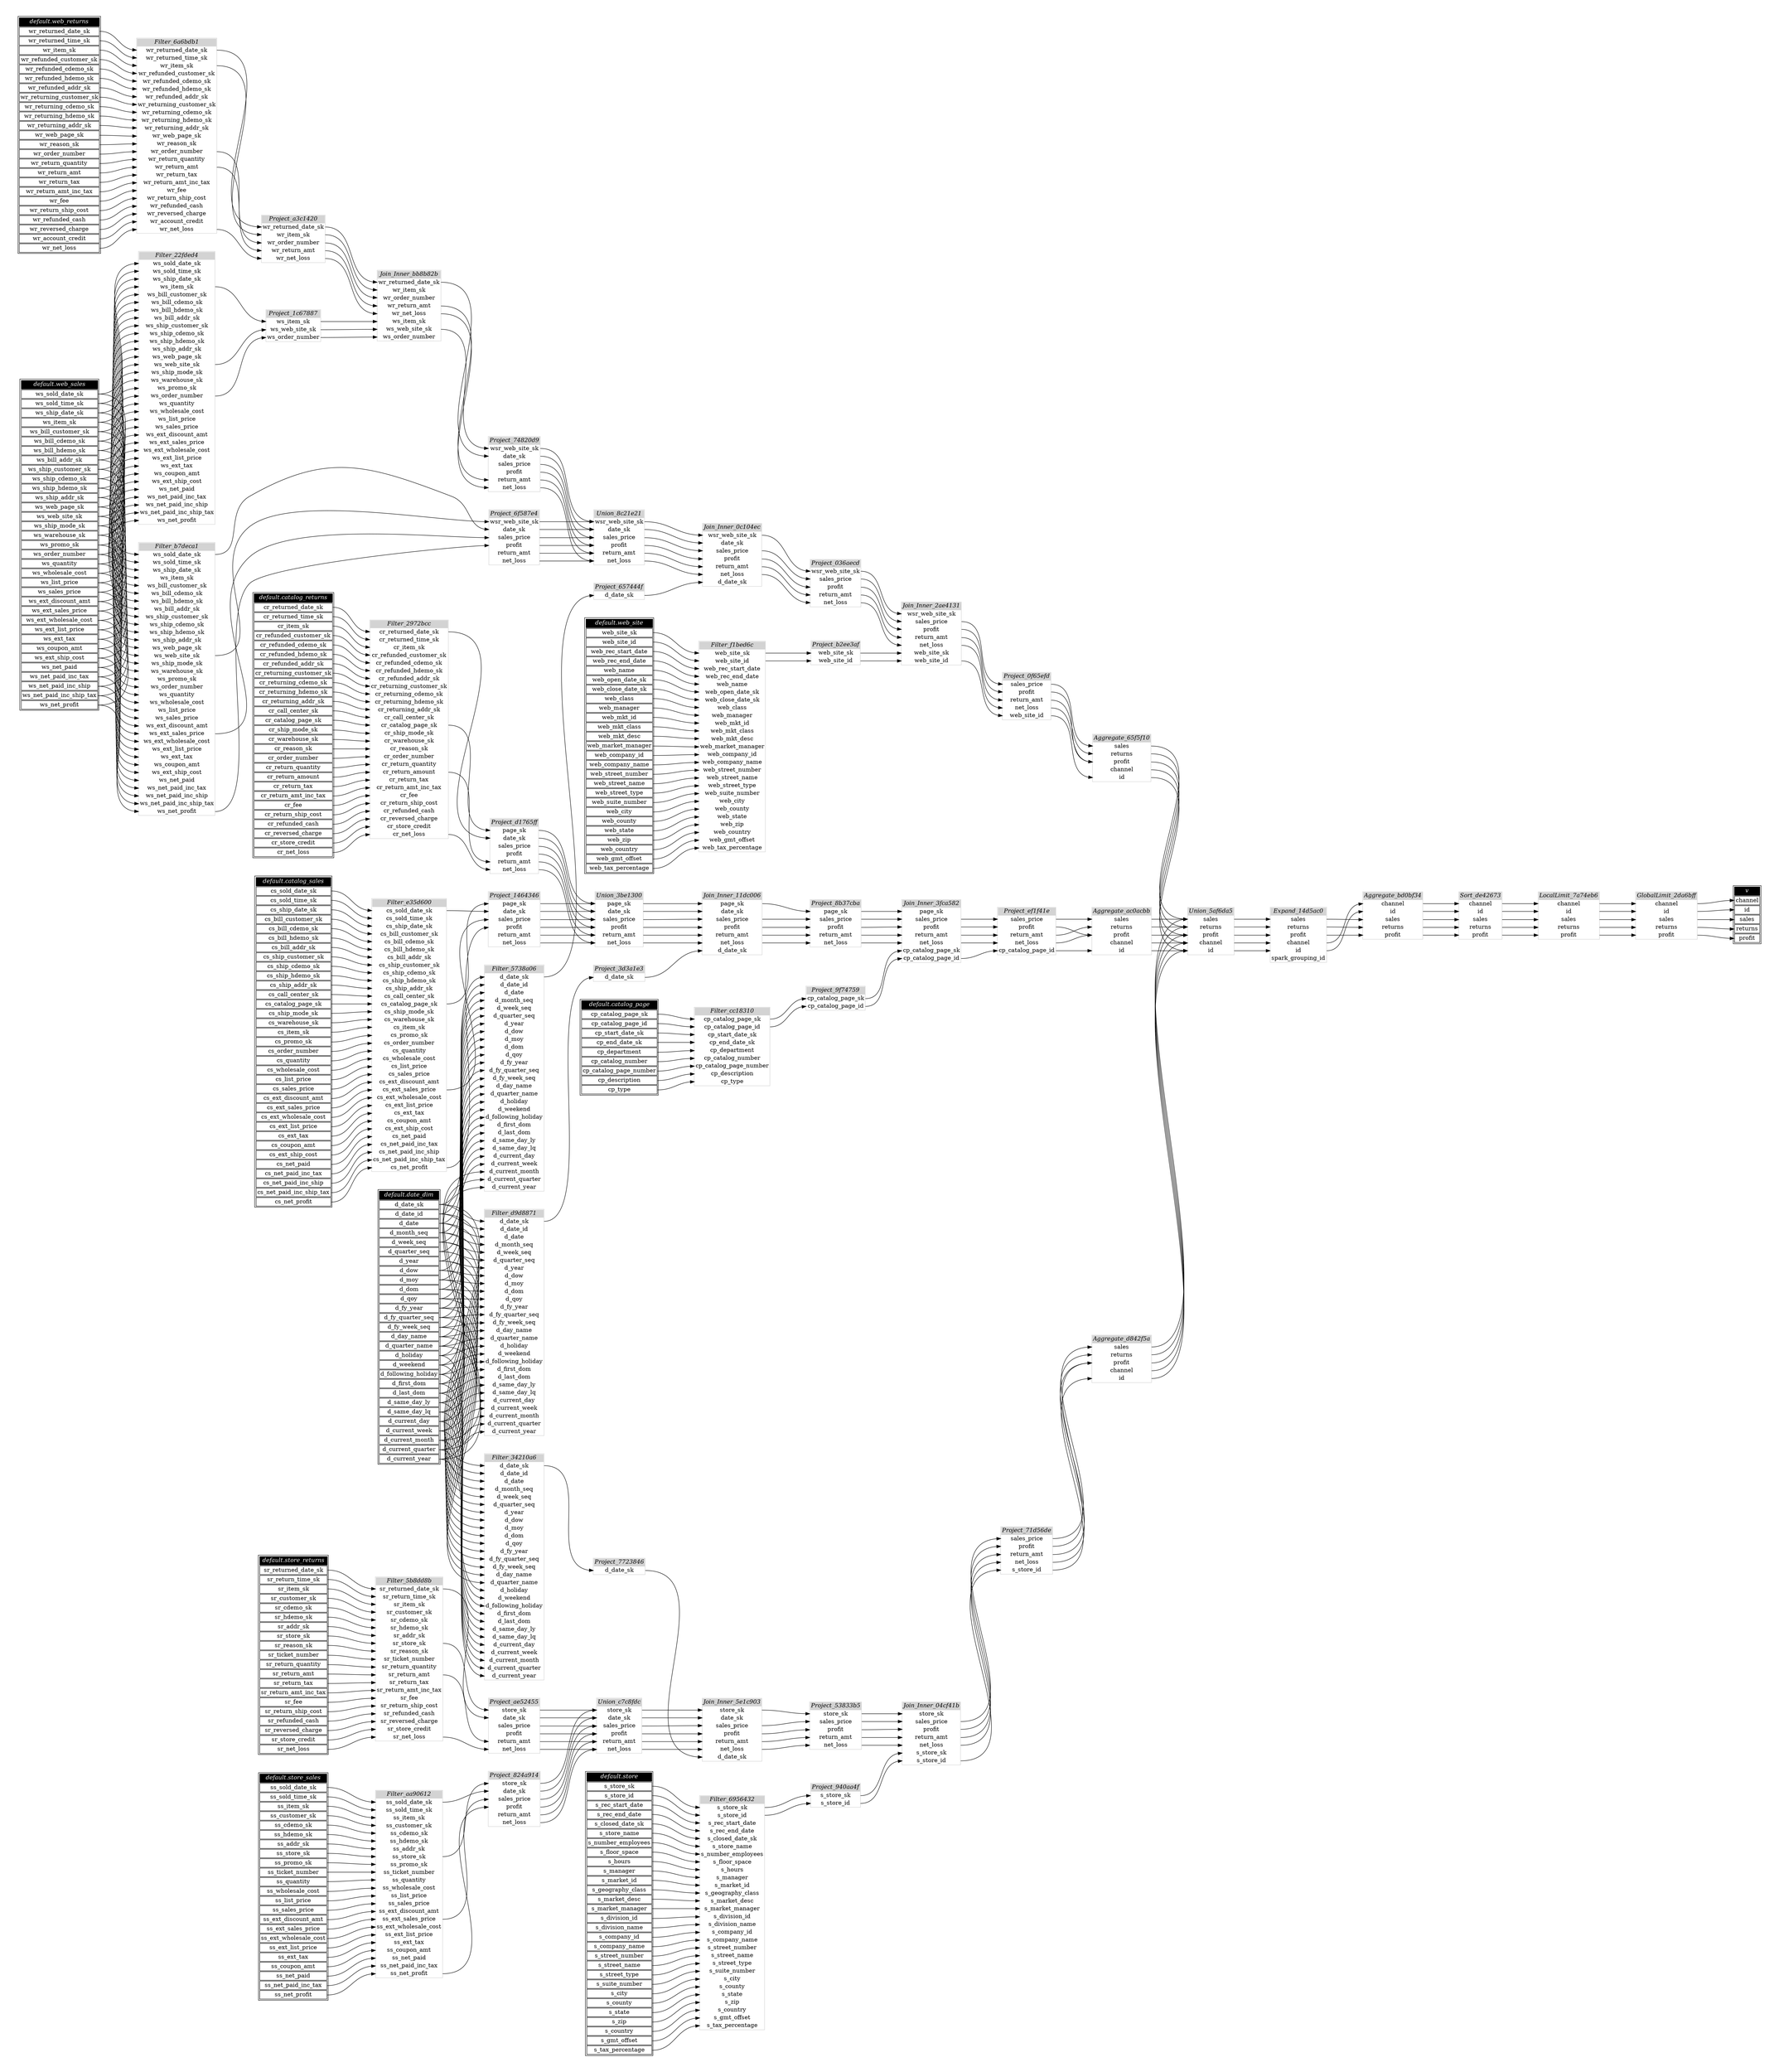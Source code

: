 // Automatically generated by TPCDSFlowTestSuite


digraph {
  graph [pad="0.5" nodesep="0.5" ranksep="1" fontname="Helvetica" rankdir=LR];
  node [shape=plaintext]

  
"Aggregate_65f5f10" [label=<
<table color="lightgray" border="1" cellborder="0" cellspacing="0">
  <tr><td bgcolor="lightgray" port="nodeName"><i>Aggregate_65f5f10</i></td></tr>
  <tr><td port="0">sales</td></tr>
<tr><td port="1">returns</td></tr>
<tr><td port="2">profit</td></tr>
<tr><td port="3">channel</td></tr>
<tr><td port="4">id</td></tr>
</table>>];
     

"Aggregate_ac0acbb" [label=<
<table color="lightgray" border="1" cellborder="0" cellspacing="0">
  <tr><td bgcolor="lightgray" port="nodeName"><i>Aggregate_ac0acbb</i></td></tr>
  <tr><td port="0">sales</td></tr>
<tr><td port="1">returns</td></tr>
<tr><td port="2">profit</td></tr>
<tr><td port="3">channel</td></tr>
<tr><td port="4">id</td></tr>
</table>>];
     

"Aggregate_bd0bf34" [label=<
<table color="lightgray" border="1" cellborder="0" cellspacing="0">
  <tr><td bgcolor="lightgray" port="nodeName"><i>Aggregate_bd0bf34</i></td></tr>
  <tr><td port="0">channel</td></tr>
<tr><td port="1">id</td></tr>
<tr><td port="2">sales</td></tr>
<tr><td port="3">returns</td></tr>
<tr><td port="4">profit</td></tr>
</table>>];
     

"Aggregate_d842f5a" [label=<
<table color="lightgray" border="1" cellborder="0" cellspacing="0">
  <tr><td bgcolor="lightgray" port="nodeName"><i>Aggregate_d842f5a</i></td></tr>
  <tr><td port="0">sales</td></tr>
<tr><td port="1">returns</td></tr>
<tr><td port="2">profit</td></tr>
<tr><td port="3">channel</td></tr>
<tr><td port="4">id</td></tr>
</table>>];
     

"Expand_14d5ac0" [label=<
<table color="lightgray" border="1" cellborder="0" cellspacing="0">
  <tr><td bgcolor="lightgray" port="nodeName"><i>Expand_14d5ac0</i></td></tr>
  <tr><td port="0">sales</td></tr>
<tr><td port="1">returns</td></tr>
<tr><td port="2">profit</td></tr>
<tr><td port="3">channel</td></tr>
<tr><td port="4">id</td></tr>
<tr><td port="5">spark_grouping_id</td></tr>
</table>>];
     

"Filter_22fded4" [label=<
<table color="lightgray" border="1" cellborder="0" cellspacing="0">
  <tr><td bgcolor="lightgray" port="nodeName"><i>Filter_22fded4</i></td></tr>
  <tr><td port="0">ws_sold_date_sk</td></tr>
<tr><td port="1">ws_sold_time_sk</td></tr>
<tr><td port="2">ws_ship_date_sk</td></tr>
<tr><td port="3">ws_item_sk</td></tr>
<tr><td port="4">ws_bill_customer_sk</td></tr>
<tr><td port="5">ws_bill_cdemo_sk</td></tr>
<tr><td port="6">ws_bill_hdemo_sk</td></tr>
<tr><td port="7">ws_bill_addr_sk</td></tr>
<tr><td port="8">ws_ship_customer_sk</td></tr>
<tr><td port="9">ws_ship_cdemo_sk</td></tr>
<tr><td port="10">ws_ship_hdemo_sk</td></tr>
<tr><td port="11">ws_ship_addr_sk</td></tr>
<tr><td port="12">ws_web_page_sk</td></tr>
<tr><td port="13">ws_web_site_sk</td></tr>
<tr><td port="14">ws_ship_mode_sk</td></tr>
<tr><td port="15">ws_warehouse_sk</td></tr>
<tr><td port="16">ws_promo_sk</td></tr>
<tr><td port="17">ws_order_number</td></tr>
<tr><td port="18">ws_quantity</td></tr>
<tr><td port="19">ws_wholesale_cost</td></tr>
<tr><td port="20">ws_list_price</td></tr>
<tr><td port="21">ws_sales_price</td></tr>
<tr><td port="22">ws_ext_discount_amt</td></tr>
<tr><td port="23">ws_ext_sales_price</td></tr>
<tr><td port="24">ws_ext_wholesale_cost</td></tr>
<tr><td port="25">ws_ext_list_price</td></tr>
<tr><td port="26">ws_ext_tax</td></tr>
<tr><td port="27">ws_coupon_amt</td></tr>
<tr><td port="28">ws_ext_ship_cost</td></tr>
<tr><td port="29">ws_net_paid</td></tr>
<tr><td port="30">ws_net_paid_inc_tax</td></tr>
<tr><td port="31">ws_net_paid_inc_ship</td></tr>
<tr><td port="32">ws_net_paid_inc_ship_tax</td></tr>
<tr><td port="33">ws_net_profit</td></tr>
</table>>];
     

"Filter_2972bcc" [label=<
<table color="lightgray" border="1" cellborder="0" cellspacing="0">
  <tr><td bgcolor="lightgray" port="nodeName"><i>Filter_2972bcc</i></td></tr>
  <tr><td port="0">cr_returned_date_sk</td></tr>
<tr><td port="1">cr_returned_time_sk</td></tr>
<tr><td port="2">cr_item_sk</td></tr>
<tr><td port="3">cr_refunded_customer_sk</td></tr>
<tr><td port="4">cr_refunded_cdemo_sk</td></tr>
<tr><td port="5">cr_refunded_hdemo_sk</td></tr>
<tr><td port="6">cr_refunded_addr_sk</td></tr>
<tr><td port="7">cr_returning_customer_sk</td></tr>
<tr><td port="8">cr_returning_cdemo_sk</td></tr>
<tr><td port="9">cr_returning_hdemo_sk</td></tr>
<tr><td port="10">cr_returning_addr_sk</td></tr>
<tr><td port="11">cr_call_center_sk</td></tr>
<tr><td port="12">cr_catalog_page_sk</td></tr>
<tr><td port="13">cr_ship_mode_sk</td></tr>
<tr><td port="14">cr_warehouse_sk</td></tr>
<tr><td port="15">cr_reason_sk</td></tr>
<tr><td port="16">cr_order_number</td></tr>
<tr><td port="17">cr_return_quantity</td></tr>
<tr><td port="18">cr_return_amount</td></tr>
<tr><td port="19">cr_return_tax</td></tr>
<tr><td port="20">cr_return_amt_inc_tax</td></tr>
<tr><td port="21">cr_fee</td></tr>
<tr><td port="22">cr_return_ship_cost</td></tr>
<tr><td port="23">cr_refunded_cash</td></tr>
<tr><td port="24">cr_reversed_charge</td></tr>
<tr><td port="25">cr_store_credit</td></tr>
<tr><td port="26">cr_net_loss</td></tr>
</table>>];
     

"Filter_34210a6" [label=<
<table color="lightgray" border="1" cellborder="0" cellspacing="0">
  <tr><td bgcolor="lightgray" port="nodeName"><i>Filter_34210a6</i></td></tr>
  <tr><td port="0">d_date_sk</td></tr>
<tr><td port="1">d_date_id</td></tr>
<tr><td port="2">d_date</td></tr>
<tr><td port="3">d_month_seq</td></tr>
<tr><td port="4">d_week_seq</td></tr>
<tr><td port="5">d_quarter_seq</td></tr>
<tr><td port="6">d_year</td></tr>
<tr><td port="7">d_dow</td></tr>
<tr><td port="8">d_moy</td></tr>
<tr><td port="9">d_dom</td></tr>
<tr><td port="10">d_qoy</td></tr>
<tr><td port="11">d_fy_year</td></tr>
<tr><td port="12">d_fy_quarter_seq</td></tr>
<tr><td port="13">d_fy_week_seq</td></tr>
<tr><td port="14">d_day_name</td></tr>
<tr><td port="15">d_quarter_name</td></tr>
<tr><td port="16">d_holiday</td></tr>
<tr><td port="17">d_weekend</td></tr>
<tr><td port="18">d_following_holiday</td></tr>
<tr><td port="19">d_first_dom</td></tr>
<tr><td port="20">d_last_dom</td></tr>
<tr><td port="21">d_same_day_ly</td></tr>
<tr><td port="22">d_same_day_lq</td></tr>
<tr><td port="23">d_current_day</td></tr>
<tr><td port="24">d_current_week</td></tr>
<tr><td port="25">d_current_month</td></tr>
<tr><td port="26">d_current_quarter</td></tr>
<tr><td port="27">d_current_year</td></tr>
</table>>];
     

"Filter_5738a06" [label=<
<table color="lightgray" border="1" cellborder="0" cellspacing="0">
  <tr><td bgcolor="lightgray" port="nodeName"><i>Filter_5738a06</i></td></tr>
  <tr><td port="0">d_date_sk</td></tr>
<tr><td port="1">d_date_id</td></tr>
<tr><td port="2">d_date</td></tr>
<tr><td port="3">d_month_seq</td></tr>
<tr><td port="4">d_week_seq</td></tr>
<tr><td port="5">d_quarter_seq</td></tr>
<tr><td port="6">d_year</td></tr>
<tr><td port="7">d_dow</td></tr>
<tr><td port="8">d_moy</td></tr>
<tr><td port="9">d_dom</td></tr>
<tr><td port="10">d_qoy</td></tr>
<tr><td port="11">d_fy_year</td></tr>
<tr><td port="12">d_fy_quarter_seq</td></tr>
<tr><td port="13">d_fy_week_seq</td></tr>
<tr><td port="14">d_day_name</td></tr>
<tr><td port="15">d_quarter_name</td></tr>
<tr><td port="16">d_holiday</td></tr>
<tr><td port="17">d_weekend</td></tr>
<tr><td port="18">d_following_holiday</td></tr>
<tr><td port="19">d_first_dom</td></tr>
<tr><td port="20">d_last_dom</td></tr>
<tr><td port="21">d_same_day_ly</td></tr>
<tr><td port="22">d_same_day_lq</td></tr>
<tr><td port="23">d_current_day</td></tr>
<tr><td port="24">d_current_week</td></tr>
<tr><td port="25">d_current_month</td></tr>
<tr><td port="26">d_current_quarter</td></tr>
<tr><td port="27">d_current_year</td></tr>
</table>>];
     

"Filter_5b8dd8b" [label=<
<table color="lightgray" border="1" cellborder="0" cellspacing="0">
  <tr><td bgcolor="lightgray" port="nodeName"><i>Filter_5b8dd8b</i></td></tr>
  <tr><td port="0">sr_returned_date_sk</td></tr>
<tr><td port="1">sr_return_time_sk</td></tr>
<tr><td port="2">sr_item_sk</td></tr>
<tr><td port="3">sr_customer_sk</td></tr>
<tr><td port="4">sr_cdemo_sk</td></tr>
<tr><td port="5">sr_hdemo_sk</td></tr>
<tr><td port="6">sr_addr_sk</td></tr>
<tr><td port="7">sr_store_sk</td></tr>
<tr><td port="8">sr_reason_sk</td></tr>
<tr><td port="9">sr_ticket_number</td></tr>
<tr><td port="10">sr_return_quantity</td></tr>
<tr><td port="11">sr_return_amt</td></tr>
<tr><td port="12">sr_return_tax</td></tr>
<tr><td port="13">sr_return_amt_inc_tax</td></tr>
<tr><td port="14">sr_fee</td></tr>
<tr><td port="15">sr_return_ship_cost</td></tr>
<tr><td port="16">sr_refunded_cash</td></tr>
<tr><td port="17">sr_reversed_charge</td></tr>
<tr><td port="18">sr_store_credit</td></tr>
<tr><td port="19">sr_net_loss</td></tr>
</table>>];
     

"Filter_6956432" [label=<
<table color="lightgray" border="1" cellborder="0" cellspacing="0">
  <tr><td bgcolor="lightgray" port="nodeName"><i>Filter_6956432</i></td></tr>
  <tr><td port="0">s_store_sk</td></tr>
<tr><td port="1">s_store_id</td></tr>
<tr><td port="2">s_rec_start_date</td></tr>
<tr><td port="3">s_rec_end_date</td></tr>
<tr><td port="4">s_closed_date_sk</td></tr>
<tr><td port="5">s_store_name</td></tr>
<tr><td port="6">s_number_employees</td></tr>
<tr><td port="7">s_floor_space</td></tr>
<tr><td port="8">s_hours</td></tr>
<tr><td port="9">s_manager</td></tr>
<tr><td port="10">s_market_id</td></tr>
<tr><td port="11">s_geography_class</td></tr>
<tr><td port="12">s_market_desc</td></tr>
<tr><td port="13">s_market_manager</td></tr>
<tr><td port="14">s_division_id</td></tr>
<tr><td port="15">s_division_name</td></tr>
<tr><td port="16">s_company_id</td></tr>
<tr><td port="17">s_company_name</td></tr>
<tr><td port="18">s_street_number</td></tr>
<tr><td port="19">s_street_name</td></tr>
<tr><td port="20">s_street_type</td></tr>
<tr><td port="21">s_suite_number</td></tr>
<tr><td port="22">s_city</td></tr>
<tr><td port="23">s_county</td></tr>
<tr><td port="24">s_state</td></tr>
<tr><td port="25">s_zip</td></tr>
<tr><td port="26">s_country</td></tr>
<tr><td port="27">s_gmt_offset</td></tr>
<tr><td port="28">s_tax_percentage</td></tr>
</table>>];
     

"Filter_6a6bdb1" [label=<
<table color="lightgray" border="1" cellborder="0" cellspacing="0">
  <tr><td bgcolor="lightgray" port="nodeName"><i>Filter_6a6bdb1</i></td></tr>
  <tr><td port="0">wr_returned_date_sk</td></tr>
<tr><td port="1">wr_returned_time_sk</td></tr>
<tr><td port="2">wr_item_sk</td></tr>
<tr><td port="3">wr_refunded_customer_sk</td></tr>
<tr><td port="4">wr_refunded_cdemo_sk</td></tr>
<tr><td port="5">wr_refunded_hdemo_sk</td></tr>
<tr><td port="6">wr_refunded_addr_sk</td></tr>
<tr><td port="7">wr_returning_customer_sk</td></tr>
<tr><td port="8">wr_returning_cdemo_sk</td></tr>
<tr><td port="9">wr_returning_hdemo_sk</td></tr>
<tr><td port="10">wr_returning_addr_sk</td></tr>
<tr><td port="11">wr_web_page_sk</td></tr>
<tr><td port="12">wr_reason_sk</td></tr>
<tr><td port="13">wr_order_number</td></tr>
<tr><td port="14">wr_return_quantity</td></tr>
<tr><td port="15">wr_return_amt</td></tr>
<tr><td port="16">wr_return_tax</td></tr>
<tr><td port="17">wr_return_amt_inc_tax</td></tr>
<tr><td port="18">wr_fee</td></tr>
<tr><td port="19">wr_return_ship_cost</td></tr>
<tr><td port="20">wr_refunded_cash</td></tr>
<tr><td port="21">wr_reversed_charge</td></tr>
<tr><td port="22">wr_account_credit</td></tr>
<tr><td port="23">wr_net_loss</td></tr>
</table>>];
     

"Filter_aa90612" [label=<
<table color="lightgray" border="1" cellborder="0" cellspacing="0">
  <tr><td bgcolor="lightgray" port="nodeName"><i>Filter_aa90612</i></td></tr>
  <tr><td port="0">ss_sold_date_sk</td></tr>
<tr><td port="1">ss_sold_time_sk</td></tr>
<tr><td port="2">ss_item_sk</td></tr>
<tr><td port="3">ss_customer_sk</td></tr>
<tr><td port="4">ss_cdemo_sk</td></tr>
<tr><td port="5">ss_hdemo_sk</td></tr>
<tr><td port="6">ss_addr_sk</td></tr>
<tr><td port="7">ss_store_sk</td></tr>
<tr><td port="8">ss_promo_sk</td></tr>
<tr><td port="9">ss_ticket_number</td></tr>
<tr><td port="10">ss_quantity</td></tr>
<tr><td port="11">ss_wholesale_cost</td></tr>
<tr><td port="12">ss_list_price</td></tr>
<tr><td port="13">ss_sales_price</td></tr>
<tr><td port="14">ss_ext_discount_amt</td></tr>
<tr><td port="15">ss_ext_sales_price</td></tr>
<tr><td port="16">ss_ext_wholesale_cost</td></tr>
<tr><td port="17">ss_ext_list_price</td></tr>
<tr><td port="18">ss_ext_tax</td></tr>
<tr><td port="19">ss_coupon_amt</td></tr>
<tr><td port="20">ss_net_paid</td></tr>
<tr><td port="21">ss_net_paid_inc_tax</td></tr>
<tr><td port="22">ss_net_profit</td></tr>
</table>>];
     

"Filter_b7deca1" [label=<
<table color="lightgray" border="1" cellborder="0" cellspacing="0">
  <tr><td bgcolor="lightgray" port="nodeName"><i>Filter_b7deca1</i></td></tr>
  <tr><td port="0">ws_sold_date_sk</td></tr>
<tr><td port="1">ws_sold_time_sk</td></tr>
<tr><td port="2">ws_ship_date_sk</td></tr>
<tr><td port="3">ws_item_sk</td></tr>
<tr><td port="4">ws_bill_customer_sk</td></tr>
<tr><td port="5">ws_bill_cdemo_sk</td></tr>
<tr><td port="6">ws_bill_hdemo_sk</td></tr>
<tr><td port="7">ws_bill_addr_sk</td></tr>
<tr><td port="8">ws_ship_customer_sk</td></tr>
<tr><td port="9">ws_ship_cdemo_sk</td></tr>
<tr><td port="10">ws_ship_hdemo_sk</td></tr>
<tr><td port="11">ws_ship_addr_sk</td></tr>
<tr><td port="12">ws_web_page_sk</td></tr>
<tr><td port="13">ws_web_site_sk</td></tr>
<tr><td port="14">ws_ship_mode_sk</td></tr>
<tr><td port="15">ws_warehouse_sk</td></tr>
<tr><td port="16">ws_promo_sk</td></tr>
<tr><td port="17">ws_order_number</td></tr>
<tr><td port="18">ws_quantity</td></tr>
<tr><td port="19">ws_wholesale_cost</td></tr>
<tr><td port="20">ws_list_price</td></tr>
<tr><td port="21">ws_sales_price</td></tr>
<tr><td port="22">ws_ext_discount_amt</td></tr>
<tr><td port="23">ws_ext_sales_price</td></tr>
<tr><td port="24">ws_ext_wholesale_cost</td></tr>
<tr><td port="25">ws_ext_list_price</td></tr>
<tr><td port="26">ws_ext_tax</td></tr>
<tr><td port="27">ws_coupon_amt</td></tr>
<tr><td port="28">ws_ext_ship_cost</td></tr>
<tr><td port="29">ws_net_paid</td></tr>
<tr><td port="30">ws_net_paid_inc_tax</td></tr>
<tr><td port="31">ws_net_paid_inc_ship</td></tr>
<tr><td port="32">ws_net_paid_inc_ship_tax</td></tr>
<tr><td port="33">ws_net_profit</td></tr>
</table>>];
     

"Filter_cc18310" [label=<
<table color="lightgray" border="1" cellborder="0" cellspacing="0">
  <tr><td bgcolor="lightgray" port="nodeName"><i>Filter_cc18310</i></td></tr>
  <tr><td port="0">cp_catalog_page_sk</td></tr>
<tr><td port="1">cp_catalog_page_id</td></tr>
<tr><td port="2">cp_start_date_sk</td></tr>
<tr><td port="3">cp_end_date_sk</td></tr>
<tr><td port="4">cp_department</td></tr>
<tr><td port="5">cp_catalog_number</td></tr>
<tr><td port="6">cp_catalog_page_number</td></tr>
<tr><td port="7">cp_description</td></tr>
<tr><td port="8">cp_type</td></tr>
</table>>];
     

"Filter_d9d8871" [label=<
<table color="lightgray" border="1" cellborder="0" cellspacing="0">
  <tr><td bgcolor="lightgray" port="nodeName"><i>Filter_d9d8871</i></td></tr>
  <tr><td port="0">d_date_sk</td></tr>
<tr><td port="1">d_date_id</td></tr>
<tr><td port="2">d_date</td></tr>
<tr><td port="3">d_month_seq</td></tr>
<tr><td port="4">d_week_seq</td></tr>
<tr><td port="5">d_quarter_seq</td></tr>
<tr><td port="6">d_year</td></tr>
<tr><td port="7">d_dow</td></tr>
<tr><td port="8">d_moy</td></tr>
<tr><td port="9">d_dom</td></tr>
<tr><td port="10">d_qoy</td></tr>
<tr><td port="11">d_fy_year</td></tr>
<tr><td port="12">d_fy_quarter_seq</td></tr>
<tr><td port="13">d_fy_week_seq</td></tr>
<tr><td port="14">d_day_name</td></tr>
<tr><td port="15">d_quarter_name</td></tr>
<tr><td port="16">d_holiday</td></tr>
<tr><td port="17">d_weekend</td></tr>
<tr><td port="18">d_following_holiday</td></tr>
<tr><td port="19">d_first_dom</td></tr>
<tr><td port="20">d_last_dom</td></tr>
<tr><td port="21">d_same_day_ly</td></tr>
<tr><td port="22">d_same_day_lq</td></tr>
<tr><td port="23">d_current_day</td></tr>
<tr><td port="24">d_current_week</td></tr>
<tr><td port="25">d_current_month</td></tr>
<tr><td port="26">d_current_quarter</td></tr>
<tr><td port="27">d_current_year</td></tr>
</table>>];
     

"Filter_e35d600" [label=<
<table color="lightgray" border="1" cellborder="0" cellspacing="0">
  <tr><td bgcolor="lightgray" port="nodeName"><i>Filter_e35d600</i></td></tr>
  <tr><td port="0">cs_sold_date_sk</td></tr>
<tr><td port="1">cs_sold_time_sk</td></tr>
<tr><td port="2">cs_ship_date_sk</td></tr>
<tr><td port="3">cs_bill_customer_sk</td></tr>
<tr><td port="4">cs_bill_cdemo_sk</td></tr>
<tr><td port="5">cs_bill_hdemo_sk</td></tr>
<tr><td port="6">cs_bill_addr_sk</td></tr>
<tr><td port="7">cs_ship_customer_sk</td></tr>
<tr><td port="8">cs_ship_cdemo_sk</td></tr>
<tr><td port="9">cs_ship_hdemo_sk</td></tr>
<tr><td port="10">cs_ship_addr_sk</td></tr>
<tr><td port="11">cs_call_center_sk</td></tr>
<tr><td port="12">cs_catalog_page_sk</td></tr>
<tr><td port="13">cs_ship_mode_sk</td></tr>
<tr><td port="14">cs_warehouse_sk</td></tr>
<tr><td port="15">cs_item_sk</td></tr>
<tr><td port="16">cs_promo_sk</td></tr>
<tr><td port="17">cs_order_number</td></tr>
<tr><td port="18">cs_quantity</td></tr>
<tr><td port="19">cs_wholesale_cost</td></tr>
<tr><td port="20">cs_list_price</td></tr>
<tr><td port="21">cs_sales_price</td></tr>
<tr><td port="22">cs_ext_discount_amt</td></tr>
<tr><td port="23">cs_ext_sales_price</td></tr>
<tr><td port="24">cs_ext_wholesale_cost</td></tr>
<tr><td port="25">cs_ext_list_price</td></tr>
<tr><td port="26">cs_ext_tax</td></tr>
<tr><td port="27">cs_coupon_amt</td></tr>
<tr><td port="28">cs_ext_ship_cost</td></tr>
<tr><td port="29">cs_net_paid</td></tr>
<tr><td port="30">cs_net_paid_inc_tax</td></tr>
<tr><td port="31">cs_net_paid_inc_ship</td></tr>
<tr><td port="32">cs_net_paid_inc_ship_tax</td></tr>
<tr><td port="33">cs_net_profit</td></tr>
</table>>];
     

"Filter_f1bed6c" [label=<
<table color="lightgray" border="1" cellborder="0" cellspacing="0">
  <tr><td bgcolor="lightgray" port="nodeName"><i>Filter_f1bed6c</i></td></tr>
  <tr><td port="0">web_site_sk</td></tr>
<tr><td port="1">web_site_id</td></tr>
<tr><td port="2">web_rec_start_date</td></tr>
<tr><td port="3">web_rec_end_date</td></tr>
<tr><td port="4">web_name</td></tr>
<tr><td port="5">web_open_date_sk</td></tr>
<tr><td port="6">web_close_date_sk</td></tr>
<tr><td port="7">web_class</td></tr>
<tr><td port="8">web_manager</td></tr>
<tr><td port="9">web_mkt_id</td></tr>
<tr><td port="10">web_mkt_class</td></tr>
<tr><td port="11">web_mkt_desc</td></tr>
<tr><td port="12">web_market_manager</td></tr>
<tr><td port="13">web_company_id</td></tr>
<tr><td port="14">web_company_name</td></tr>
<tr><td port="15">web_street_number</td></tr>
<tr><td port="16">web_street_name</td></tr>
<tr><td port="17">web_street_type</td></tr>
<tr><td port="18">web_suite_number</td></tr>
<tr><td port="19">web_city</td></tr>
<tr><td port="20">web_county</td></tr>
<tr><td port="21">web_state</td></tr>
<tr><td port="22">web_zip</td></tr>
<tr><td port="23">web_country</td></tr>
<tr><td port="24">web_gmt_offset</td></tr>
<tr><td port="25">web_tax_percentage</td></tr>
</table>>];
     

"GlobalLimit_2da6bff" [label=<
<table color="lightgray" border="1" cellborder="0" cellspacing="0">
  <tr><td bgcolor="lightgray" port="nodeName"><i>GlobalLimit_2da6bff</i></td></tr>
  <tr><td port="0">channel</td></tr>
<tr><td port="1">id</td></tr>
<tr><td port="2">sales</td></tr>
<tr><td port="3">returns</td></tr>
<tr><td port="4">profit</td></tr>
</table>>];
     

"Join_Inner_04cf41b" [label=<
<table color="lightgray" border="1" cellborder="0" cellspacing="0">
  <tr><td bgcolor="lightgray" port="nodeName"><i>Join_Inner_04cf41b</i></td></tr>
  <tr><td port="0">store_sk</td></tr>
<tr><td port="1">sales_price</td></tr>
<tr><td port="2">profit</td></tr>
<tr><td port="3">return_amt</td></tr>
<tr><td port="4">net_loss</td></tr>
<tr><td port="5">s_store_sk</td></tr>
<tr><td port="6">s_store_id</td></tr>
</table>>];
     

"Join_Inner_0c104ec" [label=<
<table color="lightgray" border="1" cellborder="0" cellspacing="0">
  <tr><td bgcolor="lightgray" port="nodeName"><i>Join_Inner_0c104ec</i></td></tr>
  <tr><td port="0">wsr_web_site_sk</td></tr>
<tr><td port="1">date_sk</td></tr>
<tr><td port="2">sales_price</td></tr>
<tr><td port="3">profit</td></tr>
<tr><td port="4">return_amt</td></tr>
<tr><td port="5">net_loss</td></tr>
<tr><td port="6">d_date_sk</td></tr>
</table>>];
     

"Join_Inner_11dc006" [label=<
<table color="lightgray" border="1" cellborder="0" cellspacing="0">
  <tr><td bgcolor="lightgray" port="nodeName"><i>Join_Inner_11dc006</i></td></tr>
  <tr><td port="0">page_sk</td></tr>
<tr><td port="1">date_sk</td></tr>
<tr><td port="2">sales_price</td></tr>
<tr><td port="3">profit</td></tr>
<tr><td port="4">return_amt</td></tr>
<tr><td port="5">net_loss</td></tr>
<tr><td port="6">d_date_sk</td></tr>
</table>>];
     

"Join_Inner_2ae4131" [label=<
<table color="lightgray" border="1" cellborder="0" cellspacing="0">
  <tr><td bgcolor="lightgray" port="nodeName"><i>Join_Inner_2ae4131</i></td></tr>
  <tr><td port="0">wsr_web_site_sk</td></tr>
<tr><td port="1">sales_price</td></tr>
<tr><td port="2">profit</td></tr>
<tr><td port="3">return_amt</td></tr>
<tr><td port="4">net_loss</td></tr>
<tr><td port="5">web_site_sk</td></tr>
<tr><td port="6">web_site_id</td></tr>
</table>>];
     

"Join_Inner_3fca582" [label=<
<table color="lightgray" border="1" cellborder="0" cellspacing="0">
  <tr><td bgcolor="lightgray" port="nodeName"><i>Join_Inner_3fca582</i></td></tr>
  <tr><td port="0">page_sk</td></tr>
<tr><td port="1">sales_price</td></tr>
<tr><td port="2">profit</td></tr>
<tr><td port="3">return_amt</td></tr>
<tr><td port="4">net_loss</td></tr>
<tr><td port="5">cp_catalog_page_sk</td></tr>
<tr><td port="6">cp_catalog_page_id</td></tr>
</table>>];
     

"Join_Inner_5e1c903" [label=<
<table color="lightgray" border="1" cellborder="0" cellspacing="0">
  <tr><td bgcolor="lightgray" port="nodeName"><i>Join_Inner_5e1c903</i></td></tr>
  <tr><td port="0">store_sk</td></tr>
<tr><td port="1">date_sk</td></tr>
<tr><td port="2">sales_price</td></tr>
<tr><td port="3">profit</td></tr>
<tr><td port="4">return_amt</td></tr>
<tr><td port="5">net_loss</td></tr>
<tr><td port="6">d_date_sk</td></tr>
</table>>];
     

"Join_Inner_bb8b82b" [label=<
<table color="lightgray" border="1" cellborder="0" cellspacing="0">
  <tr><td bgcolor="lightgray" port="nodeName"><i>Join_Inner_bb8b82b</i></td></tr>
  <tr><td port="0">wr_returned_date_sk</td></tr>
<tr><td port="1">wr_item_sk</td></tr>
<tr><td port="2">wr_order_number</td></tr>
<tr><td port="3">wr_return_amt</td></tr>
<tr><td port="4">wr_net_loss</td></tr>
<tr><td port="5">ws_item_sk</td></tr>
<tr><td port="6">ws_web_site_sk</td></tr>
<tr><td port="7">ws_order_number</td></tr>
</table>>];
     

"LocalLimit_7a74eb6" [label=<
<table color="lightgray" border="1" cellborder="0" cellspacing="0">
  <tr><td bgcolor="lightgray" port="nodeName"><i>LocalLimit_7a74eb6</i></td></tr>
  <tr><td port="0">channel</td></tr>
<tr><td port="1">id</td></tr>
<tr><td port="2">sales</td></tr>
<tr><td port="3">returns</td></tr>
<tr><td port="4">profit</td></tr>
</table>>];
     

"Project_036aecd" [label=<
<table color="lightgray" border="1" cellborder="0" cellspacing="0">
  <tr><td bgcolor="lightgray" port="nodeName"><i>Project_036aecd</i></td></tr>
  <tr><td port="0">wsr_web_site_sk</td></tr>
<tr><td port="1">sales_price</td></tr>
<tr><td port="2">profit</td></tr>
<tr><td port="3">return_amt</td></tr>
<tr><td port="4">net_loss</td></tr>
</table>>];
     

"Project_0f65efd" [label=<
<table color="lightgray" border="1" cellborder="0" cellspacing="0">
  <tr><td bgcolor="lightgray" port="nodeName"><i>Project_0f65efd</i></td></tr>
  <tr><td port="0">sales_price</td></tr>
<tr><td port="1">profit</td></tr>
<tr><td port="2">return_amt</td></tr>
<tr><td port="3">net_loss</td></tr>
<tr><td port="4">web_site_id</td></tr>
</table>>];
     

"Project_1464346" [label=<
<table color="lightgray" border="1" cellborder="0" cellspacing="0">
  <tr><td bgcolor="lightgray" port="nodeName"><i>Project_1464346</i></td></tr>
  <tr><td port="0">page_sk</td></tr>
<tr><td port="1">date_sk</td></tr>
<tr><td port="2">sales_price</td></tr>
<tr><td port="3">profit</td></tr>
<tr><td port="4">return_amt</td></tr>
<tr><td port="5">net_loss</td></tr>
</table>>];
     

"Project_1c67887" [label=<
<table color="lightgray" border="1" cellborder="0" cellspacing="0">
  <tr><td bgcolor="lightgray" port="nodeName"><i>Project_1c67887</i></td></tr>
  <tr><td port="0">ws_item_sk</td></tr>
<tr><td port="1">ws_web_site_sk</td></tr>
<tr><td port="2">ws_order_number</td></tr>
</table>>];
     

"Project_3d3a1e3" [label=<
<table color="lightgray" border="1" cellborder="0" cellspacing="0">
  <tr><td bgcolor="lightgray" port="nodeName"><i>Project_3d3a1e3</i></td></tr>
  <tr><td port="0">d_date_sk</td></tr>
</table>>];
     

"Project_53833b5" [label=<
<table color="lightgray" border="1" cellborder="0" cellspacing="0">
  <tr><td bgcolor="lightgray" port="nodeName"><i>Project_53833b5</i></td></tr>
  <tr><td port="0">store_sk</td></tr>
<tr><td port="1">sales_price</td></tr>
<tr><td port="2">profit</td></tr>
<tr><td port="3">return_amt</td></tr>
<tr><td port="4">net_loss</td></tr>
</table>>];
     

"Project_657444f" [label=<
<table color="lightgray" border="1" cellborder="0" cellspacing="0">
  <tr><td bgcolor="lightgray" port="nodeName"><i>Project_657444f</i></td></tr>
  <tr><td port="0">d_date_sk</td></tr>
</table>>];
     

"Project_6f587e4" [label=<
<table color="lightgray" border="1" cellborder="0" cellspacing="0">
  <tr><td bgcolor="lightgray" port="nodeName"><i>Project_6f587e4</i></td></tr>
  <tr><td port="0">wsr_web_site_sk</td></tr>
<tr><td port="1">date_sk</td></tr>
<tr><td port="2">sales_price</td></tr>
<tr><td port="3">profit</td></tr>
<tr><td port="4">return_amt</td></tr>
<tr><td port="5">net_loss</td></tr>
</table>>];
     

"Project_71d56de" [label=<
<table color="lightgray" border="1" cellborder="0" cellspacing="0">
  <tr><td bgcolor="lightgray" port="nodeName"><i>Project_71d56de</i></td></tr>
  <tr><td port="0">sales_price</td></tr>
<tr><td port="1">profit</td></tr>
<tr><td port="2">return_amt</td></tr>
<tr><td port="3">net_loss</td></tr>
<tr><td port="4">s_store_id</td></tr>
</table>>];
     

"Project_74820d9" [label=<
<table color="lightgray" border="1" cellborder="0" cellspacing="0">
  <tr><td bgcolor="lightgray" port="nodeName"><i>Project_74820d9</i></td></tr>
  <tr><td port="0">wsr_web_site_sk</td></tr>
<tr><td port="1">date_sk</td></tr>
<tr><td port="2">sales_price</td></tr>
<tr><td port="3">profit</td></tr>
<tr><td port="4">return_amt</td></tr>
<tr><td port="5">net_loss</td></tr>
</table>>];
     

"Project_7723846" [label=<
<table color="lightgray" border="1" cellborder="0" cellspacing="0">
  <tr><td bgcolor="lightgray" port="nodeName"><i>Project_7723846</i></td></tr>
  <tr><td port="0">d_date_sk</td></tr>
</table>>];
     

"Project_824a914" [label=<
<table color="lightgray" border="1" cellborder="0" cellspacing="0">
  <tr><td bgcolor="lightgray" port="nodeName"><i>Project_824a914</i></td></tr>
  <tr><td port="0">store_sk</td></tr>
<tr><td port="1">date_sk</td></tr>
<tr><td port="2">sales_price</td></tr>
<tr><td port="3">profit</td></tr>
<tr><td port="4">return_amt</td></tr>
<tr><td port="5">net_loss</td></tr>
</table>>];
     

"Project_8b37cba" [label=<
<table color="lightgray" border="1" cellborder="0" cellspacing="0">
  <tr><td bgcolor="lightgray" port="nodeName"><i>Project_8b37cba</i></td></tr>
  <tr><td port="0">page_sk</td></tr>
<tr><td port="1">sales_price</td></tr>
<tr><td port="2">profit</td></tr>
<tr><td port="3">return_amt</td></tr>
<tr><td port="4">net_loss</td></tr>
</table>>];
     

"Project_940aa4f" [label=<
<table color="lightgray" border="1" cellborder="0" cellspacing="0">
  <tr><td bgcolor="lightgray" port="nodeName"><i>Project_940aa4f</i></td></tr>
  <tr><td port="0">s_store_sk</td></tr>
<tr><td port="1">s_store_id</td></tr>
</table>>];
     

"Project_9f74759" [label=<
<table color="lightgray" border="1" cellborder="0" cellspacing="0">
  <tr><td bgcolor="lightgray" port="nodeName"><i>Project_9f74759</i></td></tr>
  <tr><td port="0">cp_catalog_page_sk</td></tr>
<tr><td port="1">cp_catalog_page_id</td></tr>
</table>>];
     

"Project_a3c1420" [label=<
<table color="lightgray" border="1" cellborder="0" cellspacing="0">
  <tr><td bgcolor="lightgray" port="nodeName"><i>Project_a3c1420</i></td></tr>
  <tr><td port="0">wr_returned_date_sk</td></tr>
<tr><td port="1">wr_item_sk</td></tr>
<tr><td port="2">wr_order_number</td></tr>
<tr><td port="3">wr_return_amt</td></tr>
<tr><td port="4">wr_net_loss</td></tr>
</table>>];
     

"Project_ae52455" [label=<
<table color="lightgray" border="1" cellborder="0" cellspacing="0">
  <tr><td bgcolor="lightgray" port="nodeName"><i>Project_ae52455</i></td></tr>
  <tr><td port="0">store_sk</td></tr>
<tr><td port="1">date_sk</td></tr>
<tr><td port="2">sales_price</td></tr>
<tr><td port="3">profit</td></tr>
<tr><td port="4">return_amt</td></tr>
<tr><td port="5">net_loss</td></tr>
</table>>];
     

"Project_b2ee3af" [label=<
<table color="lightgray" border="1" cellborder="0" cellspacing="0">
  <tr><td bgcolor="lightgray" port="nodeName"><i>Project_b2ee3af</i></td></tr>
  <tr><td port="0">web_site_sk</td></tr>
<tr><td port="1">web_site_id</td></tr>
</table>>];
     

"Project_d1765ff" [label=<
<table color="lightgray" border="1" cellborder="0" cellspacing="0">
  <tr><td bgcolor="lightgray" port="nodeName"><i>Project_d1765ff</i></td></tr>
  <tr><td port="0">page_sk</td></tr>
<tr><td port="1">date_sk</td></tr>
<tr><td port="2">sales_price</td></tr>
<tr><td port="3">profit</td></tr>
<tr><td port="4">return_amt</td></tr>
<tr><td port="5">net_loss</td></tr>
</table>>];
     

"Project_ef1f41e" [label=<
<table color="lightgray" border="1" cellborder="0" cellspacing="0">
  <tr><td bgcolor="lightgray" port="nodeName"><i>Project_ef1f41e</i></td></tr>
  <tr><td port="0">sales_price</td></tr>
<tr><td port="1">profit</td></tr>
<tr><td port="2">return_amt</td></tr>
<tr><td port="3">net_loss</td></tr>
<tr><td port="4">cp_catalog_page_id</td></tr>
</table>>];
     

"Sort_de42673" [label=<
<table color="lightgray" border="1" cellborder="0" cellspacing="0">
  <tr><td bgcolor="lightgray" port="nodeName"><i>Sort_de42673</i></td></tr>
  <tr><td port="0">channel</td></tr>
<tr><td port="1">id</td></tr>
<tr><td port="2">sales</td></tr>
<tr><td port="3">returns</td></tr>
<tr><td port="4">profit</td></tr>
</table>>];
     

"Union_3be1300" [label=<
<table color="lightgray" border="1" cellborder="0" cellspacing="0">
  <tr><td bgcolor="lightgray" port="nodeName"><i>Union_3be1300</i></td></tr>
  <tr><td port="0">page_sk</td></tr>
<tr><td port="1">date_sk</td></tr>
<tr><td port="2">sales_price</td></tr>
<tr><td port="3">profit</td></tr>
<tr><td port="4">return_amt</td></tr>
<tr><td port="5">net_loss</td></tr>
</table>>];
     

"Union_5af6da5" [label=<
<table color="lightgray" border="1" cellborder="0" cellspacing="0">
  <tr><td bgcolor="lightgray" port="nodeName"><i>Union_5af6da5</i></td></tr>
  <tr><td port="0">sales</td></tr>
<tr><td port="1">returns</td></tr>
<tr><td port="2">profit</td></tr>
<tr><td port="3">channel</td></tr>
<tr><td port="4">id</td></tr>
</table>>];
     

"Union_8c21e21" [label=<
<table color="lightgray" border="1" cellborder="0" cellspacing="0">
  <tr><td bgcolor="lightgray" port="nodeName"><i>Union_8c21e21</i></td></tr>
  <tr><td port="0">wsr_web_site_sk</td></tr>
<tr><td port="1">date_sk</td></tr>
<tr><td port="2">sales_price</td></tr>
<tr><td port="3">profit</td></tr>
<tr><td port="4">return_amt</td></tr>
<tr><td port="5">net_loss</td></tr>
</table>>];
     

"Union_c7c8fdc" [label=<
<table color="lightgray" border="1" cellborder="0" cellspacing="0">
  <tr><td bgcolor="lightgray" port="nodeName"><i>Union_c7c8fdc</i></td></tr>
  <tr><td port="0">store_sk</td></tr>
<tr><td port="1">date_sk</td></tr>
<tr><td port="2">sales_price</td></tr>
<tr><td port="3">profit</td></tr>
<tr><td port="4">return_amt</td></tr>
<tr><td port="5">net_loss</td></tr>
</table>>];
     

"default.catalog_page" [color="black" label=<
<table>
  <tr><td bgcolor="black" port="nodeName"><i><font color="white">default.catalog_page</font></i></td></tr>
  <tr><td port="0">cp_catalog_page_sk</td></tr>
<tr><td port="1">cp_catalog_page_id</td></tr>
<tr><td port="2">cp_start_date_sk</td></tr>
<tr><td port="3">cp_end_date_sk</td></tr>
<tr><td port="4">cp_department</td></tr>
<tr><td port="5">cp_catalog_number</td></tr>
<tr><td port="6">cp_catalog_page_number</td></tr>
<tr><td port="7">cp_description</td></tr>
<tr><td port="8">cp_type</td></tr>
</table>>];
     

"default.catalog_returns" [color="black" label=<
<table>
  <tr><td bgcolor="black" port="nodeName"><i><font color="white">default.catalog_returns</font></i></td></tr>
  <tr><td port="0">cr_returned_date_sk</td></tr>
<tr><td port="1">cr_returned_time_sk</td></tr>
<tr><td port="2">cr_item_sk</td></tr>
<tr><td port="3">cr_refunded_customer_sk</td></tr>
<tr><td port="4">cr_refunded_cdemo_sk</td></tr>
<tr><td port="5">cr_refunded_hdemo_sk</td></tr>
<tr><td port="6">cr_refunded_addr_sk</td></tr>
<tr><td port="7">cr_returning_customer_sk</td></tr>
<tr><td port="8">cr_returning_cdemo_sk</td></tr>
<tr><td port="9">cr_returning_hdemo_sk</td></tr>
<tr><td port="10">cr_returning_addr_sk</td></tr>
<tr><td port="11">cr_call_center_sk</td></tr>
<tr><td port="12">cr_catalog_page_sk</td></tr>
<tr><td port="13">cr_ship_mode_sk</td></tr>
<tr><td port="14">cr_warehouse_sk</td></tr>
<tr><td port="15">cr_reason_sk</td></tr>
<tr><td port="16">cr_order_number</td></tr>
<tr><td port="17">cr_return_quantity</td></tr>
<tr><td port="18">cr_return_amount</td></tr>
<tr><td port="19">cr_return_tax</td></tr>
<tr><td port="20">cr_return_amt_inc_tax</td></tr>
<tr><td port="21">cr_fee</td></tr>
<tr><td port="22">cr_return_ship_cost</td></tr>
<tr><td port="23">cr_refunded_cash</td></tr>
<tr><td port="24">cr_reversed_charge</td></tr>
<tr><td port="25">cr_store_credit</td></tr>
<tr><td port="26">cr_net_loss</td></tr>
</table>>];
     

"default.catalog_sales" [color="black" label=<
<table>
  <tr><td bgcolor="black" port="nodeName"><i><font color="white">default.catalog_sales</font></i></td></tr>
  <tr><td port="0">cs_sold_date_sk</td></tr>
<tr><td port="1">cs_sold_time_sk</td></tr>
<tr><td port="2">cs_ship_date_sk</td></tr>
<tr><td port="3">cs_bill_customer_sk</td></tr>
<tr><td port="4">cs_bill_cdemo_sk</td></tr>
<tr><td port="5">cs_bill_hdemo_sk</td></tr>
<tr><td port="6">cs_bill_addr_sk</td></tr>
<tr><td port="7">cs_ship_customer_sk</td></tr>
<tr><td port="8">cs_ship_cdemo_sk</td></tr>
<tr><td port="9">cs_ship_hdemo_sk</td></tr>
<tr><td port="10">cs_ship_addr_sk</td></tr>
<tr><td port="11">cs_call_center_sk</td></tr>
<tr><td port="12">cs_catalog_page_sk</td></tr>
<tr><td port="13">cs_ship_mode_sk</td></tr>
<tr><td port="14">cs_warehouse_sk</td></tr>
<tr><td port="15">cs_item_sk</td></tr>
<tr><td port="16">cs_promo_sk</td></tr>
<tr><td port="17">cs_order_number</td></tr>
<tr><td port="18">cs_quantity</td></tr>
<tr><td port="19">cs_wholesale_cost</td></tr>
<tr><td port="20">cs_list_price</td></tr>
<tr><td port="21">cs_sales_price</td></tr>
<tr><td port="22">cs_ext_discount_amt</td></tr>
<tr><td port="23">cs_ext_sales_price</td></tr>
<tr><td port="24">cs_ext_wholesale_cost</td></tr>
<tr><td port="25">cs_ext_list_price</td></tr>
<tr><td port="26">cs_ext_tax</td></tr>
<tr><td port="27">cs_coupon_amt</td></tr>
<tr><td port="28">cs_ext_ship_cost</td></tr>
<tr><td port="29">cs_net_paid</td></tr>
<tr><td port="30">cs_net_paid_inc_tax</td></tr>
<tr><td port="31">cs_net_paid_inc_ship</td></tr>
<tr><td port="32">cs_net_paid_inc_ship_tax</td></tr>
<tr><td port="33">cs_net_profit</td></tr>
</table>>];
     

"default.date_dim" [color="black" label=<
<table>
  <tr><td bgcolor="black" port="nodeName"><i><font color="white">default.date_dim</font></i></td></tr>
  <tr><td port="0">d_date_sk</td></tr>
<tr><td port="1">d_date_id</td></tr>
<tr><td port="2">d_date</td></tr>
<tr><td port="3">d_month_seq</td></tr>
<tr><td port="4">d_week_seq</td></tr>
<tr><td port="5">d_quarter_seq</td></tr>
<tr><td port="6">d_year</td></tr>
<tr><td port="7">d_dow</td></tr>
<tr><td port="8">d_moy</td></tr>
<tr><td port="9">d_dom</td></tr>
<tr><td port="10">d_qoy</td></tr>
<tr><td port="11">d_fy_year</td></tr>
<tr><td port="12">d_fy_quarter_seq</td></tr>
<tr><td port="13">d_fy_week_seq</td></tr>
<tr><td port="14">d_day_name</td></tr>
<tr><td port="15">d_quarter_name</td></tr>
<tr><td port="16">d_holiday</td></tr>
<tr><td port="17">d_weekend</td></tr>
<tr><td port="18">d_following_holiday</td></tr>
<tr><td port="19">d_first_dom</td></tr>
<tr><td port="20">d_last_dom</td></tr>
<tr><td port="21">d_same_day_ly</td></tr>
<tr><td port="22">d_same_day_lq</td></tr>
<tr><td port="23">d_current_day</td></tr>
<tr><td port="24">d_current_week</td></tr>
<tr><td port="25">d_current_month</td></tr>
<tr><td port="26">d_current_quarter</td></tr>
<tr><td port="27">d_current_year</td></tr>
</table>>];
     

"default.store" [color="black" label=<
<table>
  <tr><td bgcolor="black" port="nodeName"><i><font color="white">default.store</font></i></td></tr>
  <tr><td port="0">s_store_sk</td></tr>
<tr><td port="1">s_store_id</td></tr>
<tr><td port="2">s_rec_start_date</td></tr>
<tr><td port="3">s_rec_end_date</td></tr>
<tr><td port="4">s_closed_date_sk</td></tr>
<tr><td port="5">s_store_name</td></tr>
<tr><td port="6">s_number_employees</td></tr>
<tr><td port="7">s_floor_space</td></tr>
<tr><td port="8">s_hours</td></tr>
<tr><td port="9">s_manager</td></tr>
<tr><td port="10">s_market_id</td></tr>
<tr><td port="11">s_geography_class</td></tr>
<tr><td port="12">s_market_desc</td></tr>
<tr><td port="13">s_market_manager</td></tr>
<tr><td port="14">s_division_id</td></tr>
<tr><td port="15">s_division_name</td></tr>
<tr><td port="16">s_company_id</td></tr>
<tr><td port="17">s_company_name</td></tr>
<tr><td port="18">s_street_number</td></tr>
<tr><td port="19">s_street_name</td></tr>
<tr><td port="20">s_street_type</td></tr>
<tr><td port="21">s_suite_number</td></tr>
<tr><td port="22">s_city</td></tr>
<tr><td port="23">s_county</td></tr>
<tr><td port="24">s_state</td></tr>
<tr><td port="25">s_zip</td></tr>
<tr><td port="26">s_country</td></tr>
<tr><td port="27">s_gmt_offset</td></tr>
<tr><td port="28">s_tax_percentage</td></tr>
</table>>];
     

"default.store_returns" [color="black" label=<
<table>
  <tr><td bgcolor="black" port="nodeName"><i><font color="white">default.store_returns</font></i></td></tr>
  <tr><td port="0">sr_returned_date_sk</td></tr>
<tr><td port="1">sr_return_time_sk</td></tr>
<tr><td port="2">sr_item_sk</td></tr>
<tr><td port="3">sr_customer_sk</td></tr>
<tr><td port="4">sr_cdemo_sk</td></tr>
<tr><td port="5">sr_hdemo_sk</td></tr>
<tr><td port="6">sr_addr_sk</td></tr>
<tr><td port="7">sr_store_sk</td></tr>
<tr><td port="8">sr_reason_sk</td></tr>
<tr><td port="9">sr_ticket_number</td></tr>
<tr><td port="10">sr_return_quantity</td></tr>
<tr><td port="11">sr_return_amt</td></tr>
<tr><td port="12">sr_return_tax</td></tr>
<tr><td port="13">sr_return_amt_inc_tax</td></tr>
<tr><td port="14">sr_fee</td></tr>
<tr><td port="15">sr_return_ship_cost</td></tr>
<tr><td port="16">sr_refunded_cash</td></tr>
<tr><td port="17">sr_reversed_charge</td></tr>
<tr><td port="18">sr_store_credit</td></tr>
<tr><td port="19">sr_net_loss</td></tr>
</table>>];
     

"default.store_sales" [color="black" label=<
<table>
  <tr><td bgcolor="black" port="nodeName"><i><font color="white">default.store_sales</font></i></td></tr>
  <tr><td port="0">ss_sold_date_sk</td></tr>
<tr><td port="1">ss_sold_time_sk</td></tr>
<tr><td port="2">ss_item_sk</td></tr>
<tr><td port="3">ss_customer_sk</td></tr>
<tr><td port="4">ss_cdemo_sk</td></tr>
<tr><td port="5">ss_hdemo_sk</td></tr>
<tr><td port="6">ss_addr_sk</td></tr>
<tr><td port="7">ss_store_sk</td></tr>
<tr><td port="8">ss_promo_sk</td></tr>
<tr><td port="9">ss_ticket_number</td></tr>
<tr><td port="10">ss_quantity</td></tr>
<tr><td port="11">ss_wholesale_cost</td></tr>
<tr><td port="12">ss_list_price</td></tr>
<tr><td port="13">ss_sales_price</td></tr>
<tr><td port="14">ss_ext_discount_amt</td></tr>
<tr><td port="15">ss_ext_sales_price</td></tr>
<tr><td port="16">ss_ext_wholesale_cost</td></tr>
<tr><td port="17">ss_ext_list_price</td></tr>
<tr><td port="18">ss_ext_tax</td></tr>
<tr><td port="19">ss_coupon_amt</td></tr>
<tr><td port="20">ss_net_paid</td></tr>
<tr><td port="21">ss_net_paid_inc_tax</td></tr>
<tr><td port="22">ss_net_profit</td></tr>
</table>>];
     

"default.web_returns" [color="black" label=<
<table>
  <tr><td bgcolor="black" port="nodeName"><i><font color="white">default.web_returns</font></i></td></tr>
  <tr><td port="0">wr_returned_date_sk</td></tr>
<tr><td port="1">wr_returned_time_sk</td></tr>
<tr><td port="2">wr_item_sk</td></tr>
<tr><td port="3">wr_refunded_customer_sk</td></tr>
<tr><td port="4">wr_refunded_cdemo_sk</td></tr>
<tr><td port="5">wr_refunded_hdemo_sk</td></tr>
<tr><td port="6">wr_refunded_addr_sk</td></tr>
<tr><td port="7">wr_returning_customer_sk</td></tr>
<tr><td port="8">wr_returning_cdemo_sk</td></tr>
<tr><td port="9">wr_returning_hdemo_sk</td></tr>
<tr><td port="10">wr_returning_addr_sk</td></tr>
<tr><td port="11">wr_web_page_sk</td></tr>
<tr><td port="12">wr_reason_sk</td></tr>
<tr><td port="13">wr_order_number</td></tr>
<tr><td port="14">wr_return_quantity</td></tr>
<tr><td port="15">wr_return_amt</td></tr>
<tr><td port="16">wr_return_tax</td></tr>
<tr><td port="17">wr_return_amt_inc_tax</td></tr>
<tr><td port="18">wr_fee</td></tr>
<tr><td port="19">wr_return_ship_cost</td></tr>
<tr><td port="20">wr_refunded_cash</td></tr>
<tr><td port="21">wr_reversed_charge</td></tr>
<tr><td port="22">wr_account_credit</td></tr>
<tr><td port="23">wr_net_loss</td></tr>
</table>>];
     

"default.web_sales" [color="black" label=<
<table>
  <tr><td bgcolor="black" port="nodeName"><i><font color="white">default.web_sales</font></i></td></tr>
  <tr><td port="0">ws_sold_date_sk</td></tr>
<tr><td port="1">ws_sold_time_sk</td></tr>
<tr><td port="2">ws_ship_date_sk</td></tr>
<tr><td port="3">ws_item_sk</td></tr>
<tr><td port="4">ws_bill_customer_sk</td></tr>
<tr><td port="5">ws_bill_cdemo_sk</td></tr>
<tr><td port="6">ws_bill_hdemo_sk</td></tr>
<tr><td port="7">ws_bill_addr_sk</td></tr>
<tr><td port="8">ws_ship_customer_sk</td></tr>
<tr><td port="9">ws_ship_cdemo_sk</td></tr>
<tr><td port="10">ws_ship_hdemo_sk</td></tr>
<tr><td port="11">ws_ship_addr_sk</td></tr>
<tr><td port="12">ws_web_page_sk</td></tr>
<tr><td port="13">ws_web_site_sk</td></tr>
<tr><td port="14">ws_ship_mode_sk</td></tr>
<tr><td port="15">ws_warehouse_sk</td></tr>
<tr><td port="16">ws_promo_sk</td></tr>
<tr><td port="17">ws_order_number</td></tr>
<tr><td port="18">ws_quantity</td></tr>
<tr><td port="19">ws_wholesale_cost</td></tr>
<tr><td port="20">ws_list_price</td></tr>
<tr><td port="21">ws_sales_price</td></tr>
<tr><td port="22">ws_ext_discount_amt</td></tr>
<tr><td port="23">ws_ext_sales_price</td></tr>
<tr><td port="24">ws_ext_wholesale_cost</td></tr>
<tr><td port="25">ws_ext_list_price</td></tr>
<tr><td port="26">ws_ext_tax</td></tr>
<tr><td port="27">ws_coupon_amt</td></tr>
<tr><td port="28">ws_ext_ship_cost</td></tr>
<tr><td port="29">ws_net_paid</td></tr>
<tr><td port="30">ws_net_paid_inc_tax</td></tr>
<tr><td port="31">ws_net_paid_inc_ship</td></tr>
<tr><td port="32">ws_net_paid_inc_ship_tax</td></tr>
<tr><td port="33">ws_net_profit</td></tr>
</table>>];
     

"default.web_site" [color="black" label=<
<table>
  <tr><td bgcolor="black" port="nodeName"><i><font color="white">default.web_site</font></i></td></tr>
  <tr><td port="0">web_site_sk</td></tr>
<tr><td port="1">web_site_id</td></tr>
<tr><td port="2">web_rec_start_date</td></tr>
<tr><td port="3">web_rec_end_date</td></tr>
<tr><td port="4">web_name</td></tr>
<tr><td port="5">web_open_date_sk</td></tr>
<tr><td port="6">web_close_date_sk</td></tr>
<tr><td port="7">web_class</td></tr>
<tr><td port="8">web_manager</td></tr>
<tr><td port="9">web_mkt_id</td></tr>
<tr><td port="10">web_mkt_class</td></tr>
<tr><td port="11">web_mkt_desc</td></tr>
<tr><td port="12">web_market_manager</td></tr>
<tr><td port="13">web_company_id</td></tr>
<tr><td port="14">web_company_name</td></tr>
<tr><td port="15">web_street_number</td></tr>
<tr><td port="16">web_street_name</td></tr>
<tr><td port="17">web_street_type</td></tr>
<tr><td port="18">web_suite_number</td></tr>
<tr><td port="19">web_city</td></tr>
<tr><td port="20">web_county</td></tr>
<tr><td port="21">web_state</td></tr>
<tr><td port="22">web_zip</td></tr>
<tr><td port="23">web_country</td></tr>
<tr><td port="24">web_gmt_offset</td></tr>
<tr><td port="25">web_tax_percentage</td></tr>
</table>>];
     

"v" [color="black" label=<
<table>
  <tr><td bgcolor="black" port="nodeName"><i><font color="white">v</font></i></td></tr>
  <tr><td port="0">channel</td></tr>
<tr><td port="1">id</td></tr>
<tr><td port="2">sales</td></tr>
<tr><td port="3">returns</td></tr>
<tr><td port="4">profit</td></tr>
</table>>];
     
  "Aggregate_65f5f10":0 -> "Union_5af6da5":0;
"Aggregate_65f5f10":1 -> "Union_5af6da5":1;
"Aggregate_65f5f10":2 -> "Union_5af6da5":2;
"Aggregate_65f5f10":3 -> "Union_5af6da5":3;
"Aggregate_65f5f10":4 -> "Union_5af6da5":4;
"Aggregate_ac0acbb":0 -> "Union_5af6da5":0;
"Aggregate_ac0acbb":1 -> "Union_5af6da5":1;
"Aggregate_ac0acbb":2 -> "Union_5af6da5":2;
"Aggregate_ac0acbb":3 -> "Union_5af6da5":3;
"Aggregate_ac0acbb":4 -> "Union_5af6da5":4;
"Aggregate_bd0bf34":0 -> "Sort_de42673":0;
"Aggregate_bd0bf34":1 -> "Sort_de42673":1;
"Aggregate_bd0bf34":2 -> "Sort_de42673":2;
"Aggregate_bd0bf34":3 -> "Sort_de42673":3;
"Aggregate_bd0bf34":4 -> "Sort_de42673":4;
"Aggregate_d842f5a":0 -> "Union_5af6da5":0;
"Aggregate_d842f5a":1 -> "Union_5af6da5":1;
"Aggregate_d842f5a":2 -> "Union_5af6da5":2;
"Aggregate_d842f5a":3 -> "Union_5af6da5":3;
"Aggregate_d842f5a":4 -> "Union_5af6da5":4;
"Expand_14d5ac0":0 -> "Aggregate_bd0bf34":2;
"Expand_14d5ac0":1 -> "Aggregate_bd0bf34":3;
"Expand_14d5ac0":2 -> "Aggregate_bd0bf34":4;
"Expand_14d5ac0":3 -> "Aggregate_bd0bf34":0;
"Expand_14d5ac0":4 -> "Aggregate_bd0bf34":1;
"Filter_22fded4":13 -> "Project_1c67887":1;
"Filter_22fded4":17 -> "Project_1c67887":2;
"Filter_22fded4":3 -> "Project_1c67887":0;
"Filter_2972bcc":0 -> "Project_d1765ff":1;
"Filter_2972bcc":12 -> "Project_d1765ff":0;
"Filter_2972bcc":18 -> "Project_d1765ff":4;
"Filter_2972bcc":26 -> "Project_d1765ff":5;
"Filter_34210a6":0 -> "Project_7723846":0;
"Filter_5738a06":0 -> "Project_657444f":0;
"Filter_5b8dd8b":0 -> "Project_ae52455":1;
"Filter_5b8dd8b":11 -> "Project_ae52455":4;
"Filter_5b8dd8b":19 -> "Project_ae52455":5;
"Filter_5b8dd8b":7 -> "Project_ae52455":0;
"Filter_6956432":0 -> "Project_940aa4f":0;
"Filter_6956432":1 -> "Project_940aa4f":1;
"Filter_6a6bdb1":0 -> "Project_a3c1420":0;
"Filter_6a6bdb1":13 -> "Project_a3c1420":2;
"Filter_6a6bdb1":15 -> "Project_a3c1420":3;
"Filter_6a6bdb1":2 -> "Project_a3c1420":1;
"Filter_6a6bdb1":23 -> "Project_a3c1420":4;
"Filter_aa90612":0 -> "Project_824a914":1;
"Filter_aa90612":15 -> "Project_824a914":2;
"Filter_aa90612":22 -> "Project_824a914":3;
"Filter_aa90612":7 -> "Project_824a914":0;
"Filter_b7deca1":0 -> "Project_6f587e4":1;
"Filter_b7deca1":13 -> "Project_6f587e4":0;
"Filter_b7deca1":23 -> "Project_6f587e4":2;
"Filter_b7deca1":33 -> "Project_6f587e4":3;
"Filter_cc18310":0 -> "Project_9f74759":0;
"Filter_cc18310":1 -> "Project_9f74759":1;
"Filter_d9d8871":0 -> "Project_3d3a1e3":0;
"Filter_e35d600":0 -> "Project_1464346":1;
"Filter_e35d600":12 -> "Project_1464346":0;
"Filter_e35d600":23 -> "Project_1464346":2;
"Filter_e35d600":33 -> "Project_1464346":3;
"Filter_f1bed6c":0 -> "Project_b2ee3af":0;
"Filter_f1bed6c":1 -> "Project_b2ee3af":1;
"GlobalLimit_2da6bff":0 -> "v":0;
"GlobalLimit_2da6bff":1 -> "v":1;
"GlobalLimit_2da6bff":2 -> "v":2;
"GlobalLimit_2da6bff":3 -> "v":3;
"GlobalLimit_2da6bff":4 -> "v":4;
"Join_Inner_04cf41b":1 -> "Project_71d56de":0;
"Join_Inner_04cf41b":2 -> "Project_71d56de":1;
"Join_Inner_04cf41b":3 -> "Project_71d56de":2;
"Join_Inner_04cf41b":4 -> "Project_71d56de":3;
"Join_Inner_04cf41b":6 -> "Project_71d56de":4;
"Join_Inner_0c104ec":0 -> "Project_036aecd":0;
"Join_Inner_0c104ec":2 -> "Project_036aecd":1;
"Join_Inner_0c104ec":3 -> "Project_036aecd":2;
"Join_Inner_0c104ec":4 -> "Project_036aecd":3;
"Join_Inner_0c104ec":5 -> "Project_036aecd":4;
"Join_Inner_11dc006":0 -> "Project_8b37cba":0;
"Join_Inner_11dc006":2 -> "Project_8b37cba":1;
"Join_Inner_11dc006":3 -> "Project_8b37cba":2;
"Join_Inner_11dc006":4 -> "Project_8b37cba":3;
"Join_Inner_11dc006":5 -> "Project_8b37cba":4;
"Join_Inner_2ae4131":1 -> "Project_0f65efd":0;
"Join_Inner_2ae4131":2 -> "Project_0f65efd":1;
"Join_Inner_2ae4131":3 -> "Project_0f65efd":2;
"Join_Inner_2ae4131":4 -> "Project_0f65efd":3;
"Join_Inner_2ae4131":6 -> "Project_0f65efd":4;
"Join_Inner_3fca582":1 -> "Project_ef1f41e":0;
"Join_Inner_3fca582":2 -> "Project_ef1f41e":1;
"Join_Inner_3fca582":3 -> "Project_ef1f41e":2;
"Join_Inner_3fca582":4 -> "Project_ef1f41e":3;
"Join_Inner_3fca582":6 -> "Project_ef1f41e":4;
"Join_Inner_5e1c903":0 -> "Project_53833b5":0;
"Join_Inner_5e1c903":2 -> "Project_53833b5":1;
"Join_Inner_5e1c903":3 -> "Project_53833b5":2;
"Join_Inner_5e1c903":4 -> "Project_53833b5":3;
"Join_Inner_5e1c903":5 -> "Project_53833b5":4;
"Join_Inner_bb8b82b":0 -> "Project_74820d9":1;
"Join_Inner_bb8b82b":3 -> "Project_74820d9":4;
"Join_Inner_bb8b82b":4 -> "Project_74820d9":5;
"Join_Inner_bb8b82b":6 -> "Project_74820d9":0;
"LocalLimit_7a74eb6":0 -> "GlobalLimit_2da6bff":0;
"LocalLimit_7a74eb6":1 -> "GlobalLimit_2da6bff":1;
"LocalLimit_7a74eb6":2 -> "GlobalLimit_2da6bff":2;
"LocalLimit_7a74eb6":3 -> "GlobalLimit_2da6bff":3;
"LocalLimit_7a74eb6":4 -> "GlobalLimit_2da6bff":4;
"Project_036aecd":0 -> "Join_Inner_2ae4131":0;
"Project_036aecd":1 -> "Join_Inner_2ae4131":1;
"Project_036aecd":2 -> "Join_Inner_2ae4131":2;
"Project_036aecd":3 -> "Join_Inner_2ae4131":3;
"Project_036aecd":4 -> "Join_Inner_2ae4131":4;
"Project_0f65efd":0 -> "Aggregate_65f5f10":0;
"Project_0f65efd":1 -> "Aggregate_65f5f10":2;
"Project_0f65efd":2 -> "Aggregate_65f5f10":1;
"Project_0f65efd":3 -> "Aggregate_65f5f10":2;
"Project_0f65efd":4 -> "Aggregate_65f5f10":4;
"Project_1464346":0 -> "Union_3be1300":0;
"Project_1464346":1 -> "Union_3be1300":1;
"Project_1464346":2 -> "Union_3be1300":2;
"Project_1464346":3 -> "Union_3be1300":3;
"Project_1464346":4 -> "Union_3be1300":4;
"Project_1464346":5 -> "Union_3be1300":5;
"Project_1c67887":0 -> "Join_Inner_bb8b82b":5;
"Project_1c67887":1 -> "Join_Inner_bb8b82b":6;
"Project_1c67887":2 -> "Join_Inner_bb8b82b":7;
"Project_3d3a1e3":0 -> "Join_Inner_11dc006":6;
"Project_53833b5":0 -> "Join_Inner_04cf41b":0;
"Project_53833b5":1 -> "Join_Inner_04cf41b":1;
"Project_53833b5":2 -> "Join_Inner_04cf41b":2;
"Project_53833b5":3 -> "Join_Inner_04cf41b":3;
"Project_53833b5":4 -> "Join_Inner_04cf41b":4;
"Project_657444f":0 -> "Join_Inner_0c104ec":6;
"Project_6f587e4":0 -> "Union_8c21e21":0;
"Project_6f587e4":1 -> "Union_8c21e21":1;
"Project_6f587e4":2 -> "Union_8c21e21":2;
"Project_6f587e4":3 -> "Union_8c21e21":3;
"Project_6f587e4":4 -> "Union_8c21e21":4;
"Project_6f587e4":5 -> "Union_8c21e21":5;
"Project_71d56de":0 -> "Aggregate_d842f5a":0;
"Project_71d56de":1 -> "Aggregate_d842f5a":2;
"Project_71d56de":2 -> "Aggregate_d842f5a":1;
"Project_71d56de":3 -> "Aggregate_d842f5a":2;
"Project_71d56de":4 -> "Aggregate_d842f5a":4;
"Project_74820d9":0 -> "Union_8c21e21":0;
"Project_74820d9":1 -> "Union_8c21e21":1;
"Project_74820d9":2 -> "Union_8c21e21":2;
"Project_74820d9":3 -> "Union_8c21e21":3;
"Project_74820d9":4 -> "Union_8c21e21":4;
"Project_74820d9":5 -> "Union_8c21e21":5;
"Project_7723846":0 -> "Join_Inner_5e1c903":6;
"Project_824a914":0 -> "Union_c7c8fdc":0;
"Project_824a914":1 -> "Union_c7c8fdc":1;
"Project_824a914":2 -> "Union_c7c8fdc":2;
"Project_824a914":3 -> "Union_c7c8fdc":3;
"Project_824a914":4 -> "Union_c7c8fdc":4;
"Project_824a914":5 -> "Union_c7c8fdc":5;
"Project_8b37cba":0 -> "Join_Inner_3fca582":0;
"Project_8b37cba":1 -> "Join_Inner_3fca582":1;
"Project_8b37cba":2 -> "Join_Inner_3fca582":2;
"Project_8b37cba":3 -> "Join_Inner_3fca582":3;
"Project_8b37cba":4 -> "Join_Inner_3fca582":4;
"Project_940aa4f":0 -> "Join_Inner_04cf41b":5;
"Project_940aa4f":1 -> "Join_Inner_04cf41b":6;
"Project_9f74759":0 -> "Join_Inner_3fca582":5;
"Project_9f74759":1 -> "Join_Inner_3fca582":6;
"Project_a3c1420":0 -> "Join_Inner_bb8b82b":0;
"Project_a3c1420":1 -> "Join_Inner_bb8b82b":1;
"Project_a3c1420":2 -> "Join_Inner_bb8b82b":2;
"Project_a3c1420":3 -> "Join_Inner_bb8b82b":3;
"Project_a3c1420":4 -> "Join_Inner_bb8b82b":4;
"Project_ae52455":0 -> "Union_c7c8fdc":0;
"Project_ae52455":1 -> "Union_c7c8fdc":1;
"Project_ae52455":2 -> "Union_c7c8fdc":2;
"Project_ae52455":3 -> "Union_c7c8fdc":3;
"Project_ae52455":4 -> "Union_c7c8fdc":4;
"Project_ae52455":5 -> "Union_c7c8fdc":5;
"Project_b2ee3af":0 -> "Join_Inner_2ae4131":5;
"Project_b2ee3af":1 -> "Join_Inner_2ae4131":6;
"Project_d1765ff":0 -> "Union_3be1300":0;
"Project_d1765ff":1 -> "Union_3be1300":1;
"Project_d1765ff":2 -> "Union_3be1300":2;
"Project_d1765ff":3 -> "Union_3be1300":3;
"Project_d1765ff":4 -> "Union_3be1300":4;
"Project_d1765ff":5 -> "Union_3be1300":5;
"Project_ef1f41e":0 -> "Aggregate_ac0acbb":0;
"Project_ef1f41e":1 -> "Aggregate_ac0acbb":2;
"Project_ef1f41e":2 -> "Aggregate_ac0acbb":1;
"Project_ef1f41e":3 -> "Aggregate_ac0acbb":2;
"Project_ef1f41e":4 -> "Aggregate_ac0acbb":4;
"Sort_de42673":0 -> "LocalLimit_7a74eb6":0;
"Sort_de42673":1 -> "LocalLimit_7a74eb6":1;
"Sort_de42673":2 -> "LocalLimit_7a74eb6":2;
"Sort_de42673":3 -> "LocalLimit_7a74eb6":3;
"Sort_de42673":4 -> "LocalLimit_7a74eb6":4;
"Union_3be1300":0 -> "Join_Inner_11dc006":0;
"Union_3be1300":1 -> "Join_Inner_11dc006":1;
"Union_3be1300":2 -> "Join_Inner_11dc006":2;
"Union_3be1300":3 -> "Join_Inner_11dc006":3;
"Union_3be1300":4 -> "Join_Inner_11dc006":4;
"Union_3be1300":5 -> "Join_Inner_11dc006":5;
"Union_5af6da5":0 -> "Expand_14d5ac0":0;
"Union_5af6da5":1 -> "Expand_14d5ac0":1;
"Union_5af6da5":2 -> "Expand_14d5ac0":2;
"Union_5af6da5":3 -> "Expand_14d5ac0":3;
"Union_5af6da5":4 -> "Expand_14d5ac0":4;
"Union_8c21e21":0 -> "Join_Inner_0c104ec":0;
"Union_8c21e21":1 -> "Join_Inner_0c104ec":1;
"Union_8c21e21":2 -> "Join_Inner_0c104ec":2;
"Union_8c21e21":3 -> "Join_Inner_0c104ec":3;
"Union_8c21e21":4 -> "Join_Inner_0c104ec":4;
"Union_8c21e21":5 -> "Join_Inner_0c104ec":5;
"Union_c7c8fdc":0 -> "Join_Inner_5e1c903":0;
"Union_c7c8fdc":1 -> "Join_Inner_5e1c903":1;
"Union_c7c8fdc":2 -> "Join_Inner_5e1c903":2;
"Union_c7c8fdc":3 -> "Join_Inner_5e1c903":3;
"Union_c7c8fdc":4 -> "Join_Inner_5e1c903":4;
"Union_c7c8fdc":5 -> "Join_Inner_5e1c903":5;
"default.catalog_page":0 -> "Filter_cc18310":0;
"default.catalog_page":1 -> "Filter_cc18310":1;
"default.catalog_page":2 -> "Filter_cc18310":2;
"default.catalog_page":3 -> "Filter_cc18310":3;
"default.catalog_page":4 -> "Filter_cc18310":4;
"default.catalog_page":5 -> "Filter_cc18310":5;
"default.catalog_page":6 -> "Filter_cc18310":6;
"default.catalog_page":7 -> "Filter_cc18310":7;
"default.catalog_page":8 -> "Filter_cc18310":8;
"default.catalog_returns":0 -> "Filter_2972bcc":0;
"default.catalog_returns":1 -> "Filter_2972bcc":1;
"default.catalog_returns":10 -> "Filter_2972bcc":10;
"default.catalog_returns":11 -> "Filter_2972bcc":11;
"default.catalog_returns":12 -> "Filter_2972bcc":12;
"default.catalog_returns":13 -> "Filter_2972bcc":13;
"default.catalog_returns":14 -> "Filter_2972bcc":14;
"default.catalog_returns":15 -> "Filter_2972bcc":15;
"default.catalog_returns":16 -> "Filter_2972bcc":16;
"default.catalog_returns":17 -> "Filter_2972bcc":17;
"default.catalog_returns":18 -> "Filter_2972bcc":18;
"default.catalog_returns":19 -> "Filter_2972bcc":19;
"default.catalog_returns":2 -> "Filter_2972bcc":2;
"default.catalog_returns":20 -> "Filter_2972bcc":20;
"default.catalog_returns":21 -> "Filter_2972bcc":21;
"default.catalog_returns":22 -> "Filter_2972bcc":22;
"default.catalog_returns":23 -> "Filter_2972bcc":23;
"default.catalog_returns":24 -> "Filter_2972bcc":24;
"default.catalog_returns":25 -> "Filter_2972bcc":25;
"default.catalog_returns":26 -> "Filter_2972bcc":26;
"default.catalog_returns":3 -> "Filter_2972bcc":3;
"default.catalog_returns":4 -> "Filter_2972bcc":4;
"default.catalog_returns":5 -> "Filter_2972bcc":5;
"default.catalog_returns":6 -> "Filter_2972bcc":6;
"default.catalog_returns":7 -> "Filter_2972bcc":7;
"default.catalog_returns":8 -> "Filter_2972bcc":8;
"default.catalog_returns":9 -> "Filter_2972bcc":9;
"default.catalog_sales":0 -> "Filter_e35d600":0;
"default.catalog_sales":1 -> "Filter_e35d600":1;
"default.catalog_sales":10 -> "Filter_e35d600":10;
"default.catalog_sales":11 -> "Filter_e35d600":11;
"default.catalog_sales":12 -> "Filter_e35d600":12;
"default.catalog_sales":13 -> "Filter_e35d600":13;
"default.catalog_sales":14 -> "Filter_e35d600":14;
"default.catalog_sales":15 -> "Filter_e35d600":15;
"default.catalog_sales":16 -> "Filter_e35d600":16;
"default.catalog_sales":17 -> "Filter_e35d600":17;
"default.catalog_sales":18 -> "Filter_e35d600":18;
"default.catalog_sales":19 -> "Filter_e35d600":19;
"default.catalog_sales":2 -> "Filter_e35d600":2;
"default.catalog_sales":20 -> "Filter_e35d600":20;
"default.catalog_sales":21 -> "Filter_e35d600":21;
"default.catalog_sales":22 -> "Filter_e35d600":22;
"default.catalog_sales":23 -> "Filter_e35d600":23;
"default.catalog_sales":24 -> "Filter_e35d600":24;
"default.catalog_sales":25 -> "Filter_e35d600":25;
"default.catalog_sales":26 -> "Filter_e35d600":26;
"default.catalog_sales":27 -> "Filter_e35d600":27;
"default.catalog_sales":28 -> "Filter_e35d600":28;
"default.catalog_sales":29 -> "Filter_e35d600":29;
"default.catalog_sales":3 -> "Filter_e35d600":3;
"default.catalog_sales":30 -> "Filter_e35d600":30;
"default.catalog_sales":31 -> "Filter_e35d600":31;
"default.catalog_sales":32 -> "Filter_e35d600":32;
"default.catalog_sales":33 -> "Filter_e35d600":33;
"default.catalog_sales":4 -> "Filter_e35d600":4;
"default.catalog_sales":5 -> "Filter_e35d600":5;
"default.catalog_sales":6 -> "Filter_e35d600":6;
"default.catalog_sales":7 -> "Filter_e35d600":7;
"default.catalog_sales":8 -> "Filter_e35d600":8;
"default.catalog_sales":9 -> "Filter_e35d600":9;
"default.date_dim":0 -> "Filter_34210a6":0;
"default.date_dim":0 -> "Filter_5738a06":0;
"default.date_dim":0 -> "Filter_d9d8871":0;
"default.date_dim":1 -> "Filter_34210a6":1;
"default.date_dim":1 -> "Filter_5738a06":1;
"default.date_dim":1 -> "Filter_d9d8871":1;
"default.date_dim":10 -> "Filter_34210a6":10;
"default.date_dim":10 -> "Filter_5738a06":10;
"default.date_dim":10 -> "Filter_d9d8871":10;
"default.date_dim":11 -> "Filter_34210a6":11;
"default.date_dim":11 -> "Filter_5738a06":11;
"default.date_dim":11 -> "Filter_d9d8871":11;
"default.date_dim":12 -> "Filter_34210a6":12;
"default.date_dim":12 -> "Filter_5738a06":12;
"default.date_dim":12 -> "Filter_d9d8871":12;
"default.date_dim":13 -> "Filter_34210a6":13;
"default.date_dim":13 -> "Filter_5738a06":13;
"default.date_dim":13 -> "Filter_d9d8871":13;
"default.date_dim":14 -> "Filter_34210a6":14;
"default.date_dim":14 -> "Filter_5738a06":14;
"default.date_dim":14 -> "Filter_d9d8871":14;
"default.date_dim":15 -> "Filter_34210a6":15;
"default.date_dim":15 -> "Filter_5738a06":15;
"default.date_dim":15 -> "Filter_d9d8871":15;
"default.date_dim":16 -> "Filter_34210a6":16;
"default.date_dim":16 -> "Filter_5738a06":16;
"default.date_dim":16 -> "Filter_d9d8871":16;
"default.date_dim":17 -> "Filter_34210a6":17;
"default.date_dim":17 -> "Filter_5738a06":17;
"default.date_dim":17 -> "Filter_d9d8871":17;
"default.date_dim":18 -> "Filter_34210a6":18;
"default.date_dim":18 -> "Filter_5738a06":18;
"default.date_dim":18 -> "Filter_d9d8871":18;
"default.date_dim":19 -> "Filter_34210a6":19;
"default.date_dim":19 -> "Filter_5738a06":19;
"default.date_dim":19 -> "Filter_d9d8871":19;
"default.date_dim":2 -> "Filter_34210a6":2;
"default.date_dim":2 -> "Filter_5738a06":2;
"default.date_dim":2 -> "Filter_d9d8871":2;
"default.date_dim":20 -> "Filter_34210a6":20;
"default.date_dim":20 -> "Filter_5738a06":20;
"default.date_dim":20 -> "Filter_d9d8871":20;
"default.date_dim":21 -> "Filter_34210a6":21;
"default.date_dim":21 -> "Filter_5738a06":21;
"default.date_dim":21 -> "Filter_d9d8871":21;
"default.date_dim":22 -> "Filter_34210a6":22;
"default.date_dim":22 -> "Filter_5738a06":22;
"default.date_dim":22 -> "Filter_d9d8871":22;
"default.date_dim":23 -> "Filter_34210a6":23;
"default.date_dim":23 -> "Filter_5738a06":23;
"default.date_dim":23 -> "Filter_d9d8871":23;
"default.date_dim":24 -> "Filter_34210a6":24;
"default.date_dim":24 -> "Filter_5738a06":24;
"default.date_dim":24 -> "Filter_d9d8871":24;
"default.date_dim":25 -> "Filter_34210a6":25;
"default.date_dim":25 -> "Filter_5738a06":25;
"default.date_dim":25 -> "Filter_d9d8871":25;
"default.date_dim":26 -> "Filter_34210a6":26;
"default.date_dim":26 -> "Filter_5738a06":26;
"default.date_dim":26 -> "Filter_d9d8871":26;
"default.date_dim":27 -> "Filter_34210a6":27;
"default.date_dim":27 -> "Filter_5738a06":27;
"default.date_dim":27 -> "Filter_d9d8871":27;
"default.date_dim":3 -> "Filter_34210a6":3;
"default.date_dim":3 -> "Filter_5738a06":3;
"default.date_dim":3 -> "Filter_d9d8871":3;
"default.date_dim":4 -> "Filter_34210a6":4;
"default.date_dim":4 -> "Filter_5738a06":4;
"default.date_dim":4 -> "Filter_d9d8871":4;
"default.date_dim":5 -> "Filter_34210a6":5;
"default.date_dim":5 -> "Filter_5738a06":5;
"default.date_dim":5 -> "Filter_d9d8871":5;
"default.date_dim":6 -> "Filter_34210a6":6;
"default.date_dim":6 -> "Filter_5738a06":6;
"default.date_dim":6 -> "Filter_d9d8871":6;
"default.date_dim":7 -> "Filter_34210a6":7;
"default.date_dim":7 -> "Filter_5738a06":7;
"default.date_dim":7 -> "Filter_d9d8871":7;
"default.date_dim":8 -> "Filter_34210a6":8;
"default.date_dim":8 -> "Filter_5738a06":8;
"default.date_dim":8 -> "Filter_d9d8871":8;
"default.date_dim":9 -> "Filter_34210a6":9;
"default.date_dim":9 -> "Filter_5738a06":9;
"default.date_dim":9 -> "Filter_d9d8871":9;
"default.store":0 -> "Filter_6956432":0;
"default.store":1 -> "Filter_6956432":1;
"default.store":10 -> "Filter_6956432":10;
"default.store":11 -> "Filter_6956432":11;
"default.store":12 -> "Filter_6956432":12;
"default.store":13 -> "Filter_6956432":13;
"default.store":14 -> "Filter_6956432":14;
"default.store":15 -> "Filter_6956432":15;
"default.store":16 -> "Filter_6956432":16;
"default.store":17 -> "Filter_6956432":17;
"default.store":18 -> "Filter_6956432":18;
"default.store":19 -> "Filter_6956432":19;
"default.store":2 -> "Filter_6956432":2;
"default.store":20 -> "Filter_6956432":20;
"default.store":21 -> "Filter_6956432":21;
"default.store":22 -> "Filter_6956432":22;
"default.store":23 -> "Filter_6956432":23;
"default.store":24 -> "Filter_6956432":24;
"default.store":25 -> "Filter_6956432":25;
"default.store":26 -> "Filter_6956432":26;
"default.store":27 -> "Filter_6956432":27;
"default.store":28 -> "Filter_6956432":28;
"default.store":3 -> "Filter_6956432":3;
"default.store":4 -> "Filter_6956432":4;
"default.store":5 -> "Filter_6956432":5;
"default.store":6 -> "Filter_6956432":6;
"default.store":7 -> "Filter_6956432":7;
"default.store":8 -> "Filter_6956432":8;
"default.store":9 -> "Filter_6956432":9;
"default.store_returns":0 -> "Filter_5b8dd8b":0;
"default.store_returns":1 -> "Filter_5b8dd8b":1;
"default.store_returns":10 -> "Filter_5b8dd8b":10;
"default.store_returns":11 -> "Filter_5b8dd8b":11;
"default.store_returns":12 -> "Filter_5b8dd8b":12;
"default.store_returns":13 -> "Filter_5b8dd8b":13;
"default.store_returns":14 -> "Filter_5b8dd8b":14;
"default.store_returns":15 -> "Filter_5b8dd8b":15;
"default.store_returns":16 -> "Filter_5b8dd8b":16;
"default.store_returns":17 -> "Filter_5b8dd8b":17;
"default.store_returns":18 -> "Filter_5b8dd8b":18;
"default.store_returns":19 -> "Filter_5b8dd8b":19;
"default.store_returns":2 -> "Filter_5b8dd8b":2;
"default.store_returns":3 -> "Filter_5b8dd8b":3;
"default.store_returns":4 -> "Filter_5b8dd8b":4;
"default.store_returns":5 -> "Filter_5b8dd8b":5;
"default.store_returns":6 -> "Filter_5b8dd8b":6;
"default.store_returns":7 -> "Filter_5b8dd8b":7;
"default.store_returns":8 -> "Filter_5b8dd8b":8;
"default.store_returns":9 -> "Filter_5b8dd8b":9;
"default.store_sales":0 -> "Filter_aa90612":0;
"default.store_sales":1 -> "Filter_aa90612":1;
"default.store_sales":10 -> "Filter_aa90612":10;
"default.store_sales":11 -> "Filter_aa90612":11;
"default.store_sales":12 -> "Filter_aa90612":12;
"default.store_sales":13 -> "Filter_aa90612":13;
"default.store_sales":14 -> "Filter_aa90612":14;
"default.store_sales":15 -> "Filter_aa90612":15;
"default.store_sales":16 -> "Filter_aa90612":16;
"default.store_sales":17 -> "Filter_aa90612":17;
"default.store_sales":18 -> "Filter_aa90612":18;
"default.store_sales":19 -> "Filter_aa90612":19;
"default.store_sales":2 -> "Filter_aa90612":2;
"default.store_sales":20 -> "Filter_aa90612":20;
"default.store_sales":21 -> "Filter_aa90612":21;
"default.store_sales":22 -> "Filter_aa90612":22;
"default.store_sales":3 -> "Filter_aa90612":3;
"default.store_sales":4 -> "Filter_aa90612":4;
"default.store_sales":5 -> "Filter_aa90612":5;
"default.store_sales":6 -> "Filter_aa90612":6;
"default.store_sales":7 -> "Filter_aa90612":7;
"default.store_sales":8 -> "Filter_aa90612":8;
"default.store_sales":9 -> "Filter_aa90612":9;
"default.web_returns":0 -> "Filter_6a6bdb1":0;
"default.web_returns":1 -> "Filter_6a6bdb1":1;
"default.web_returns":10 -> "Filter_6a6bdb1":10;
"default.web_returns":11 -> "Filter_6a6bdb1":11;
"default.web_returns":12 -> "Filter_6a6bdb1":12;
"default.web_returns":13 -> "Filter_6a6bdb1":13;
"default.web_returns":14 -> "Filter_6a6bdb1":14;
"default.web_returns":15 -> "Filter_6a6bdb1":15;
"default.web_returns":16 -> "Filter_6a6bdb1":16;
"default.web_returns":17 -> "Filter_6a6bdb1":17;
"default.web_returns":18 -> "Filter_6a6bdb1":18;
"default.web_returns":19 -> "Filter_6a6bdb1":19;
"default.web_returns":2 -> "Filter_6a6bdb1":2;
"default.web_returns":20 -> "Filter_6a6bdb1":20;
"default.web_returns":21 -> "Filter_6a6bdb1":21;
"default.web_returns":22 -> "Filter_6a6bdb1":22;
"default.web_returns":23 -> "Filter_6a6bdb1":23;
"default.web_returns":3 -> "Filter_6a6bdb1":3;
"default.web_returns":4 -> "Filter_6a6bdb1":4;
"default.web_returns":5 -> "Filter_6a6bdb1":5;
"default.web_returns":6 -> "Filter_6a6bdb1":6;
"default.web_returns":7 -> "Filter_6a6bdb1":7;
"default.web_returns":8 -> "Filter_6a6bdb1":8;
"default.web_returns":9 -> "Filter_6a6bdb1":9;
"default.web_sales":0 -> "Filter_22fded4":0;
"default.web_sales":0 -> "Filter_b7deca1":0;
"default.web_sales":1 -> "Filter_22fded4":1;
"default.web_sales":1 -> "Filter_b7deca1":1;
"default.web_sales":10 -> "Filter_22fded4":10;
"default.web_sales":10 -> "Filter_b7deca1":10;
"default.web_sales":11 -> "Filter_22fded4":11;
"default.web_sales":11 -> "Filter_b7deca1":11;
"default.web_sales":12 -> "Filter_22fded4":12;
"default.web_sales":12 -> "Filter_b7deca1":12;
"default.web_sales":13 -> "Filter_22fded4":13;
"default.web_sales":13 -> "Filter_b7deca1":13;
"default.web_sales":14 -> "Filter_22fded4":14;
"default.web_sales":14 -> "Filter_b7deca1":14;
"default.web_sales":15 -> "Filter_22fded4":15;
"default.web_sales":15 -> "Filter_b7deca1":15;
"default.web_sales":16 -> "Filter_22fded4":16;
"default.web_sales":16 -> "Filter_b7deca1":16;
"default.web_sales":17 -> "Filter_22fded4":17;
"default.web_sales":17 -> "Filter_b7deca1":17;
"default.web_sales":18 -> "Filter_22fded4":18;
"default.web_sales":18 -> "Filter_b7deca1":18;
"default.web_sales":19 -> "Filter_22fded4":19;
"default.web_sales":19 -> "Filter_b7deca1":19;
"default.web_sales":2 -> "Filter_22fded4":2;
"default.web_sales":2 -> "Filter_b7deca1":2;
"default.web_sales":20 -> "Filter_22fded4":20;
"default.web_sales":20 -> "Filter_b7deca1":20;
"default.web_sales":21 -> "Filter_22fded4":21;
"default.web_sales":21 -> "Filter_b7deca1":21;
"default.web_sales":22 -> "Filter_22fded4":22;
"default.web_sales":22 -> "Filter_b7deca1":22;
"default.web_sales":23 -> "Filter_22fded4":23;
"default.web_sales":23 -> "Filter_b7deca1":23;
"default.web_sales":24 -> "Filter_22fded4":24;
"default.web_sales":24 -> "Filter_b7deca1":24;
"default.web_sales":25 -> "Filter_22fded4":25;
"default.web_sales":25 -> "Filter_b7deca1":25;
"default.web_sales":26 -> "Filter_22fded4":26;
"default.web_sales":26 -> "Filter_b7deca1":26;
"default.web_sales":27 -> "Filter_22fded4":27;
"default.web_sales":27 -> "Filter_b7deca1":27;
"default.web_sales":28 -> "Filter_22fded4":28;
"default.web_sales":28 -> "Filter_b7deca1":28;
"default.web_sales":29 -> "Filter_22fded4":29;
"default.web_sales":29 -> "Filter_b7deca1":29;
"default.web_sales":3 -> "Filter_22fded4":3;
"default.web_sales":3 -> "Filter_b7deca1":3;
"default.web_sales":30 -> "Filter_22fded4":30;
"default.web_sales":30 -> "Filter_b7deca1":30;
"default.web_sales":31 -> "Filter_22fded4":31;
"default.web_sales":31 -> "Filter_b7deca1":31;
"default.web_sales":32 -> "Filter_22fded4":32;
"default.web_sales":32 -> "Filter_b7deca1":32;
"default.web_sales":33 -> "Filter_22fded4":33;
"default.web_sales":33 -> "Filter_b7deca1":33;
"default.web_sales":4 -> "Filter_22fded4":4;
"default.web_sales":4 -> "Filter_b7deca1":4;
"default.web_sales":5 -> "Filter_22fded4":5;
"default.web_sales":5 -> "Filter_b7deca1":5;
"default.web_sales":6 -> "Filter_22fded4":6;
"default.web_sales":6 -> "Filter_b7deca1":6;
"default.web_sales":7 -> "Filter_22fded4":7;
"default.web_sales":7 -> "Filter_b7deca1":7;
"default.web_sales":8 -> "Filter_22fded4":8;
"default.web_sales":8 -> "Filter_b7deca1":8;
"default.web_sales":9 -> "Filter_22fded4":9;
"default.web_sales":9 -> "Filter_b7deca1":9;
"default.web_site":0 -> "Filter_f1bed6c":0;
"default.web_site":1 -> "Filter_f1bed6c":1;
"default.web_site":10 -> "Filter_f1bed6c":10;
"default.web_site":11 -> "Filter_f1bed6c":11;
"default.web_site":12 -> "Filter_f1bed6c":12;
"default.web_site":13 -> "Filter_f1bed6c":13;
"default.web_site":14 -> "Filter_f1bed6c":14;
"default.web_site":15 -> "Filter_f1bed6c":15;
"default.web_site":16 -> "Filter_f1bed6c":16;
"default.web_site":17 -> "Filter_f1bed6c":17;
"default.web_site":18 -> "Filter_f1bed6c":18;
"default.web_site":19 -> "Filter_f1bed6c":19;
"default.web_site":2 -> "Filter_f1bed6c":2;
"default.web_site":20 -> "Filter_f1bed6c":20;
"default.web_site":21 -> "Filter_f1bed6c":21;
"default.web_site":22 -> "Filter_f1bed6c":22;
"default.web_site":23 -> "Filter_f1bed6c":23;
"default.web_site":24 -> "Filter_f1bed6c":24;
"default.web_site":25 -> "Filter_f1bed6c":25;
"default.web_site":3 -> "Filter_f1bed6c":3;
"default.web_site":4 -> "Filter_f1bed6c":4;
"default.web_site":5 -> "Filter_f1bed6c":5;
"default.web_site":6 -> "Filter_f1bed6c":6;
"default.web_site":7 -> "Filter_f1bed6c":7;
"default.web_site":8 -> "Filter_f1bed6c":8;
"default.web_site":9 -> "Filter_f1bed6c":9;
}
       